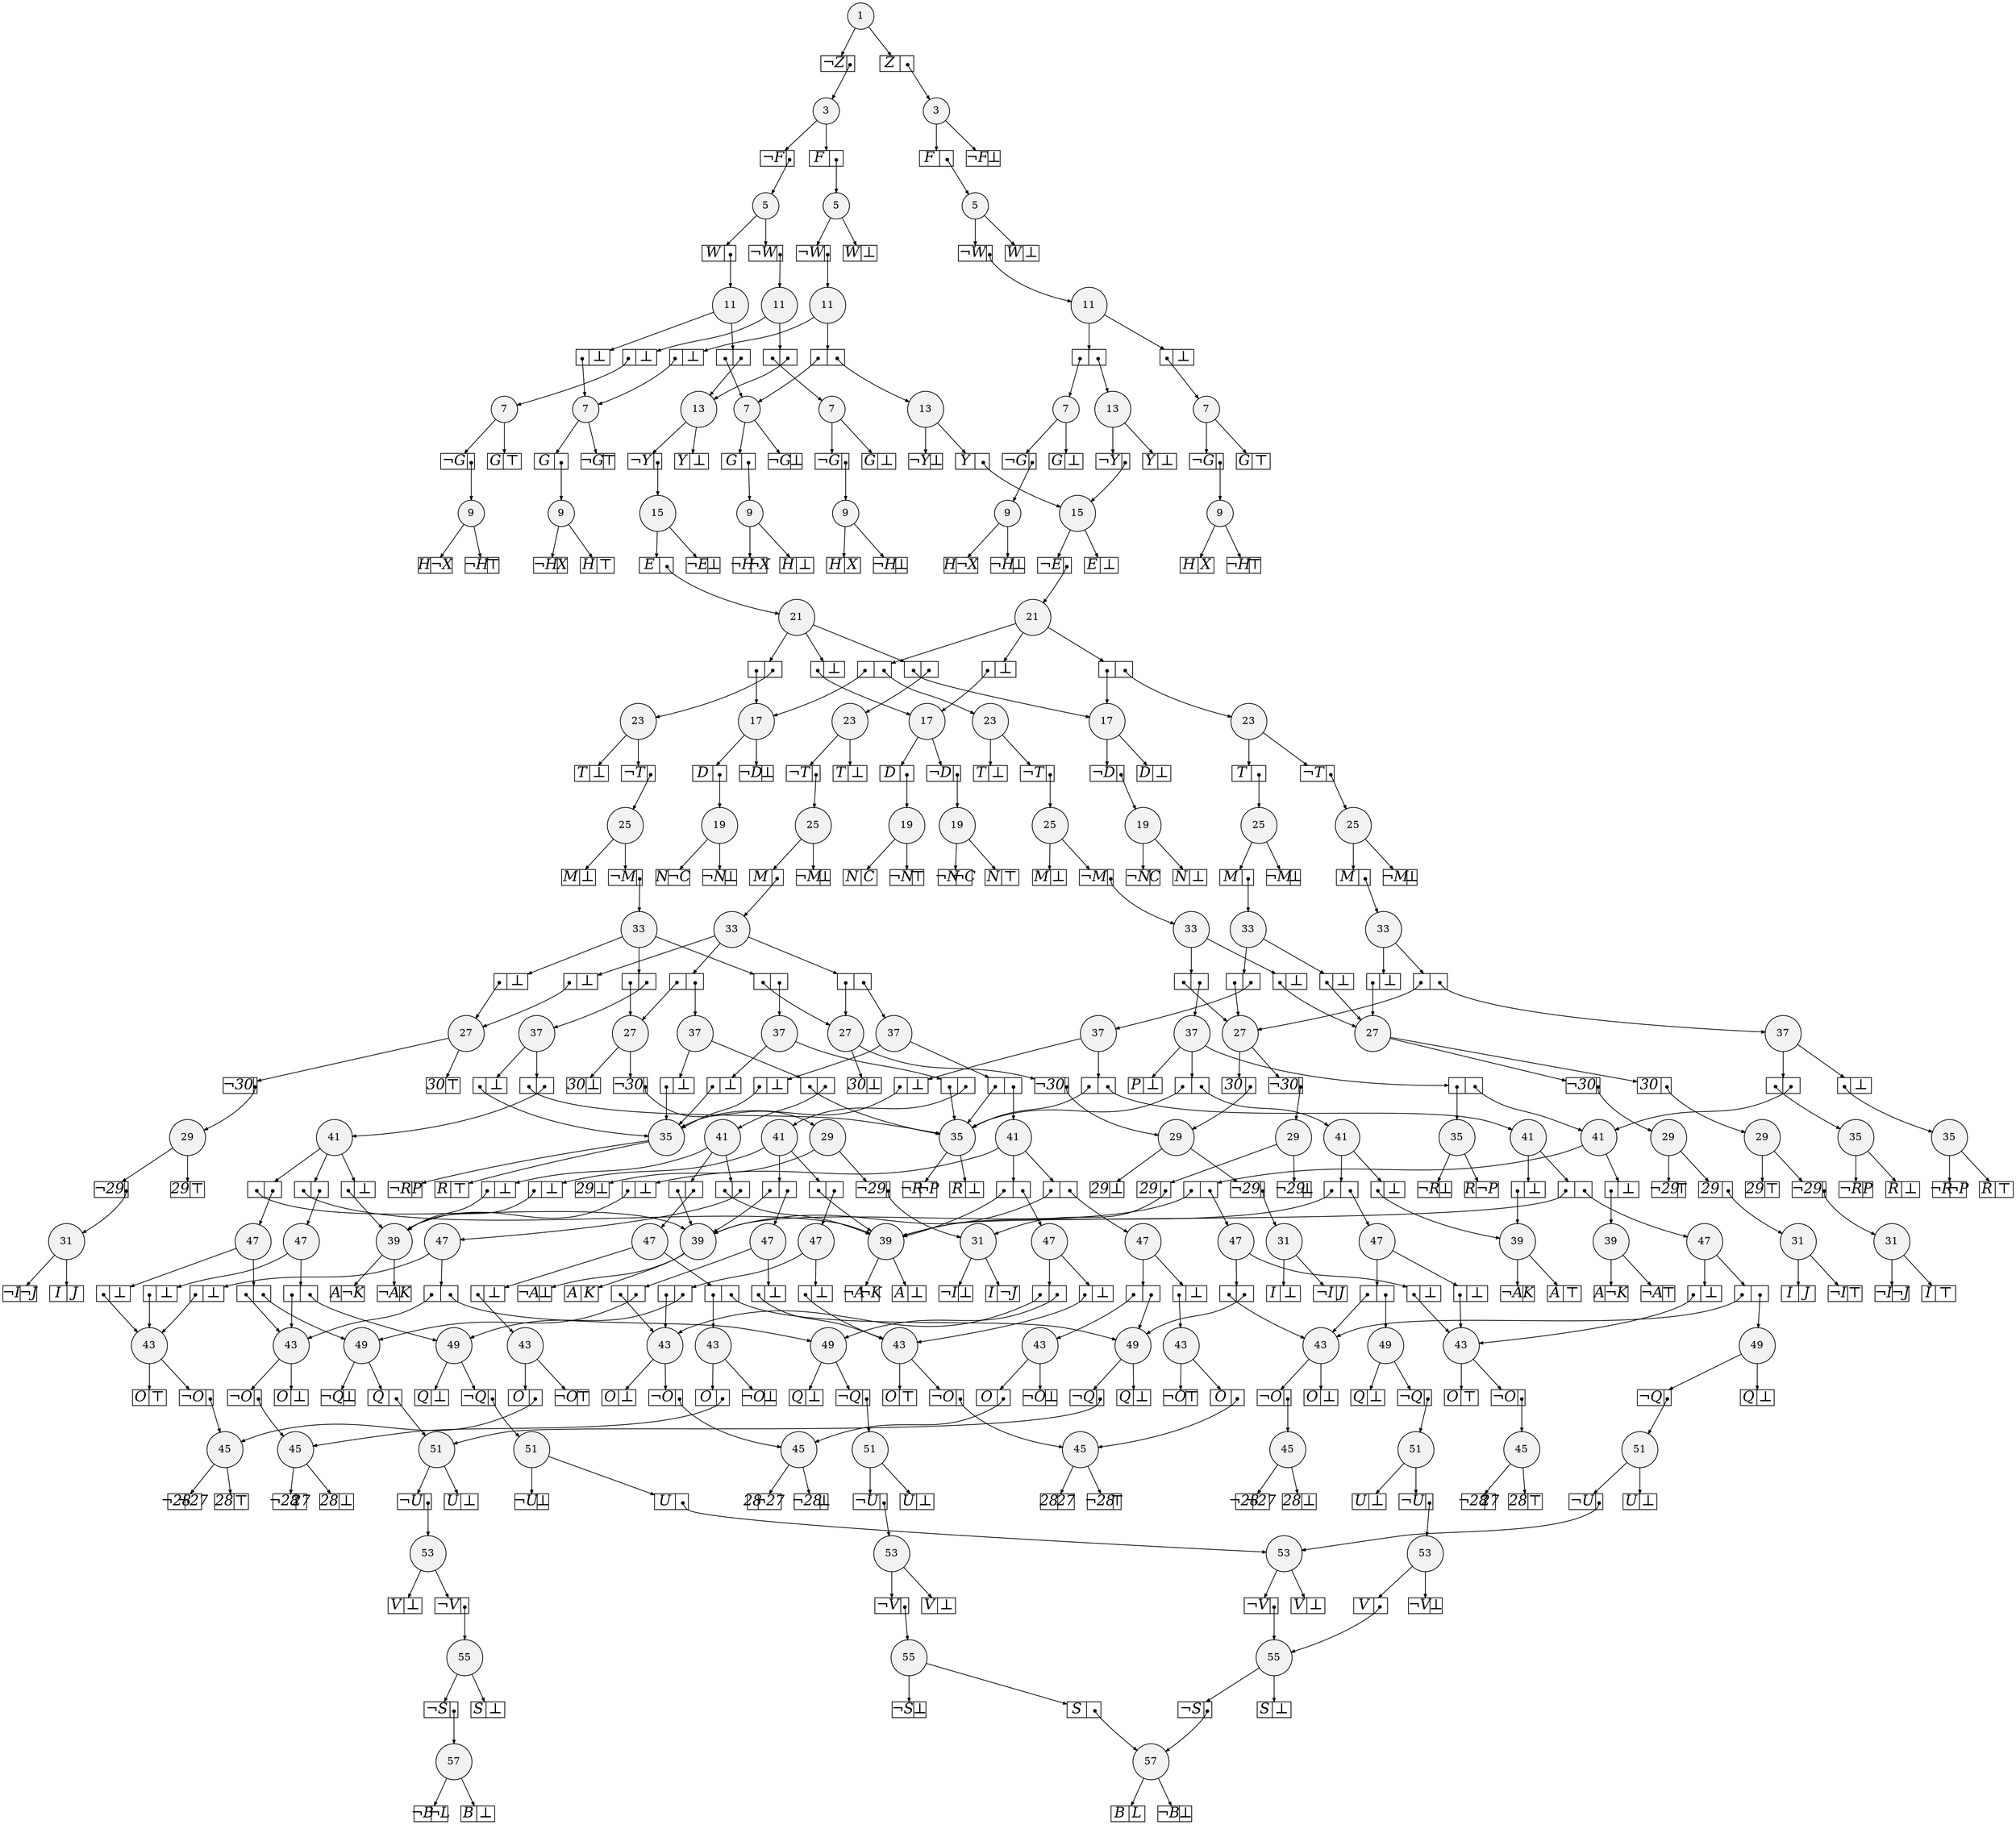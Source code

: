 
digraph sdd {

overlap=false

{rank=same; n15970 n15971 }
{rank=same; n5167 n15996 n15997 }
{rank=same; n31232 n16036 n16038 n16037 }
{rank=same; n31233 n17302 n17304 n24984 n17305 }
{rank=same; n31234 n18366 n19018 n24985 n19019 n19017 }
{rank=same; n31235 n20060 n20058 n24986 n20981 n24993 n20952 n20947 n20940 n20976 n20970 }
{rank=same; n22195 n22257 n22194 n22259 n22197 n22258 }
{rank=same; n22290 n22291 n22296 n22297 n22292 n22293 n22294 n22295 n22298 n22299 }
{rank=same; n31236 n28934 n28939 n28942 n28943 n28944 n28945 }
{rank=same; n27665 n27839 n27664 n27836 n27831 }
{rank=same; n31237 n31212 n29903 n29886 n29885 n29892 n29891 }
{rank=same; n29127 n29130 n29129 n31211 n29128 }
{rank=same; n31238 n31213 n30413 n30415 n30414 }
{rank=same; n26998 n26997 n29897 n29895 n29887 }
{rank=same; n27106 n27102 n29898 n29896 n27103 n29888 }
{rank=same; n28844 n29899 n28839 n28840 n29889 }
{rank=same; n31239 n31214 n30485 n30482 n30481 }
{rank=same; n31240 n31215 n30905 n30904 }
{rank=same; n31241 n31113 }
{rank=same; n20491 n20492 n28936 n28931 }
{rank=same; n30818 n30817 n30823 }
{rank=same; n31242 n31156 }
{rank=same; n31247 n31067 n31243 }
{rank=same; n31248 n30764 n30763 n31244 }
{rank=same; n20994 n25597 n23130 n28748 n23128 n25595 }
{rank=same; n30169 n30170 n30167 n30762 n30171 n30172 }
{rank=same; n31249 n29719 n31245 }
{rank=same; n31250 n31246 }
{rank=same; n31251 }

n15970 [label= "57",style=filled,fillcolor=gray95,shape=circle,height=.25,width=.25]; 
n15970e0
      [label= "<L>B|<R>L",
      shape=record,
      fontsize=20,
      fontname="Times-Italic",
      fillcolor=white,
      style=filled,
      fixedsize=true,
      height=.30, 
      width=.65];

n15970->n15970e0 [arrowsize=.50];
n15970e1
      [label= "<L>&not;B|<R>&#8869;",
      shape=record,
      fontsize=20,
      fontname="Times-Italic",
      fillcolor=white,
      style=filled,
      fixedsize=true,
      height=.30, 
      width=.65];

n15970->n15970e1 [arrowsize=.50];
n15971 [label= "57",style=filled,fillcolor=gray95,shape=circle,height=.25,width=.25]; 
n15971e0
      [label= "<L>&not;B|<R>&not;L",
      shape=record,
      fontsize=20,
      fontname="Times-Italic",
      fillcolor=white,
      style=filled,
      fixedsize=true,
      height=.30, 
      width=.65];

n15971->n15971e0 [arrowsize=.50];
n15971e1
      [label= "<L>B|<R>&#8869;",
      shape=record,
      fontsize=20,
      fontname="Times-Italic",
      fillcolor=white,
      style=filled,
      fixedsize=true,
      height=.30, 
      width=.65];

n15971->n15971e1 [arrowsize=.50];
n5167 [label= "55",style=filled,fillcolor=gray95,shape=circle,height=.25,width=.25]; 
n5167e0
      [label= "<L>&not;S|<R>",
      shape=record,
      fontsize=20,
      fontname="Times-Italic",
      fillcolor=white,
      style=filled,
      fixedsize=true,
      height=.30, 
      width=.65];

n5167->n5167e0 [arrowsize=.50];
n5167e0:R:c->n15970 [arrowsize=.50,tailclip=false,arrowtail=dot,dir=both];
n5167e1
      [label= "<L>S|<R>&#8869;",
      shape=record,
      fontsize=20,
      fontname="Times-Italic",
      fillcolor=white,
      style=filled,
      fixedsize=true,
      height=.30, 
      width=.65];

n5167->n5167e1 [arrowsize=.50];
n15996 [label= "55",style=filled,fillcolor=gray95,shape=circle,height=.25,width=.25]; 
n15996e0
      [label= "<L>&not;S|<R>",
      shape=record,
      fontsize=20,
      fontname="Times-Italic",
      fillcolor=white,
      style=filled,
      fixedsize=true,
      height=.30, 
      width=.65];

n15996->n15996e0 [arrowsize=.50];
n15996e0:R:c->n15971 [arrowsize=.50,tailclip=false,arrowtail=dot,dir=both];
n15996e1
      [label= "<L>S|<R>&#8869;",
      shape=record,
      fontsize=20,
      fontname="Times-Italic",
      fillcolor=white,
      style=filled,
      fixedsize=true,
      height=.30, 
      width=.65];

n15996->n15996e1 [arrowsize=.50];
n15997 [label= "55",style=filled,fillcolor=gray95,shape=circle,height=.25,width=.25]; 
n15997e0
      [label= "<L>S|<R>",
      shape=record,
      fontsize=20,
      fontname="Times-Italic",
      fillcolor=white,
      style=filled,
      fixedsize=true,
      height=.30, 
      width=.65];

n15997->n15997e0 [arrowsize=.50];
n15997e0:R:c->n15970 [arrowsize=.50,tailclip=false,arrowtail=dot,dir=both];
n15997e1
      [label= "<L>&not;S|<R>&#8869;",
      shape=record,
      fontsize=20,
      fontname="Times-Italic",
      fillcolor=white,
      style=filled,
      fixedsize=true,
      height=.30, 
      width=.65];

n15997->n15997e1 [arrowsize=.50];
n31232 [label= "53",style=filled,fillcolor=gray95,shape=circle,height=.25,width=.25]; 
n31232e0
      [label= "<L>V|<R>",
      shape=record,
      fontsize=20,
      fontname="Times-Italic",
      fillcolor=white,
      style=filled,
      fixedsize=true,
      height=.30, 
      width=.65];

n31232->n31232e0 [arrowsize=.50];
n31232e0:R:c->n5167 [arrowsize=.50,tailclip=false,arrowtail=dot,dir=both];
n31232e1
      [label= "<L>&not;V|<R>&#8869;",
      shape=record,
      fontsize=20,
      fontname="Times-Italic",
      fillcolor=white,
      style=filled,
      fixedsize=true,
      height=.30, 
      width=.65];

n31232->n31232e1 [arrowsize=.50];
n16036 [label= "53",style=filled,fillcolor=gray95,shape=circle,height=.25,width=.25]; 
n16036e0
      [label= "<L>&not;V|<R>",
      shape=record,
      fontsize=20,
      fontname="Times-Italic",
      fillcolor=white,
      style=filled,
      fixedsize=true,
      height=.30, 
      width=.65];

n16036->n16036e0 [arrowsize=.50];
n16036e0:R:c->n15996 [arrowsize=.50,tailclip=false,arrowtail=dot,dir=both];
n16036e1
      [label= "<L>V|<R>&#8869;",
      shape=record,
      fontsize=20,
      fontname="Times-Italic",
      fillcolor=white,
      style=filled,
      fixedsize=true,
      height=.30, 
      width=.65];

n16036->n16036e1 [arrowsize=.50];
n16038 [label= "53",style=filled,fillcolor=gray95,shape=circle,height=.25,width=.25]; 
n16038e0
      [label= "<L>&not;V|<R>",
      shape=record,
      fontsize=20,
      fontname="Times-Italic",
      fillcolor=white,
      style=filled,
      fixedsize=true,
      height=.30, 
      width=.65];

n16038->n16038e0 [arrowsize=.50];
n16038e0:R:c->n5167 [arrowsize=.50,tailclip=false,arrowtail=dot,dir=both];
n16038e1
      [label= "<L>V|<R>&#8869;",
      shape=record,
      fontsize=20,
      fontname="Times-Italic",
      fillcolor=white,
      style=filled,
      fixedsize=true,
      height=.30, 
      width=.65];

n16038->n16038e1 [arrowsize=.50];
n16037 [label= "53",style=filled,fillcolor=gray95,shape=circle,height=.25,width=.25]; 
n16037e0
      [label= "<L>&not;V|<R>",
      shape=record,
      fontsize=20,
      fontname="Times-Italic",
      fillcolor=white,
      style=filled,
      fixedsize=true,
      height=.30, 
      width=.65];

n16037->n16037e0 [arrowsize=.50];
n16037e0:R:c->n15997 [arrowsize=.50,tailclip=false,arrowtail=dot,dir=both];
n16037e1
      [label= "<L>V|<R>&#8869;",
      shape=record,
      fontsize=20,
      fontname="Times-Italic",
      fillcolor=white,
      style=filled,
      fixedsize=true,
      height=.30, 
      width=.65];

n16037->n16037e1 [arrowsize=.50];
n31233 [label= "51",style=filled,fillcolor=gray95,shape=circle,height=.25,width=.25]; 
n31233e0
      [label= "<L>&not;U|<R>",
      shape=record,
      fontsize=20,
      fontname="Times-Italic",
      fillcolor=white,
      style=filled,
      fixedsize=true,
      height=.30, 
      width=.65];

n31233->n31233e0 [arrowsize=.50];
n31233e0:R:c->n31232 [arrowsize=.50,tailclip=false,arrowtail=dot,dir=both];
n31233e1
      [label= "<L>U|<R>&#8869;",
      shape=record,
      fontsize=20,
      fontname="Times-Italic",
      fillcolor=white,
      style=filled,
      fixedsize=true,
      height=.30, 
      width=.65];

n31233->n31233e1 [arrowsize=.50];
n17302 [label= "51",style=filled,fillcolor=gray95,shape=circle,height=.25,width=.25]; 
n17302e0
      [label= "<L>&not;U|<R>",
      shape=record,
      fontsize=20,
      fontname="Times-Italic",
      fillcolor=white,
      style=filled,
      fixedsize=true,
      height=.30, 
      width=.65];

n17302->n17302e0 [arrowsize=.50];
n17302e0:R:c->n16036 [arrowsize=.50,tailclip=false,arrowtail=dot,dir=both];
n17302e1
      [label= "<L>U|<R>&#8869;",
      shape=record,
      fontsize=20,
      fontname="Times-Italic",
      fillcolor=white,
      style=filled,
      fixedsize=true,
      height=.30, 
      width=.65];

n17302->n17302e1 [arrowsize=.50];
n17304 [label= "51",style=filled,fillcolor=gray95,shape=circle,height=.25,width=.25]; 
n17304e0
      [label= "<L>&not;U|<R>",
      shape=record,
      fontsize=20,
      fontname="Times-Italic",
      fillcolor=white,
      style=filled,
      fixedsize=true,
      height=.30, 
      width=.65];

n17304->n17304e0 [arrowsize=.50];
n17304e0:R:c->n16038 [arrowsize=.50,tailclip=false,arrowtail=dot,dir=both];
n17304e1
      [label= "<L>U|<R>&#8869;",
      shape=record,
      fontsize=20,
      fontname="Times-Italic",
      fillcolor=white,
      style=filled,
      fixedsize=true,
      height=.30, 
      width=.65];

n17304->n17304e1 [arrowsize=.50];
n24984 [label= "51",style=filled,fillcolor=gray95,shape=circle,height=.25,width=.25]; 
n24984e0
      [label= "<L>U|<R>",
      shape=record,
      fontsize=20,
      fontname="Times-Italic",
      fillcolor=white,
      style=filled,
      fixedsize=true,
      height=.30, 
      width=.65];

n24984->n24984e0 [arrowsize=.50];
n24984e0:R:c->n16038 [arrowsize=.50,tailclip=false,arrowtail=dot,dir=both];
n24984e1
      [label= "<L>&not;U|<R>&#8869;",
      shape=record,
      fontsize=20,
      fontname="Times-Italic",
      fillcolor=white,
      style=filled,
      fixedsize=true,
      height=.30, 
      width=.65];

n24984->n24984e1 [arrowsize=.50];
n17305 [label= "51",style=filled,fillcolor=gray95,shape=circle,height=.25,width=.25]; 
n17305e0
      [label= "<L>&not;U|<R>",
      shape=record,
      fontsize=20,
      fontname="Times-Italic",
      fillcolor=white,
      style=filled,
      fixedsize=true,
      height=.30, 
      width=.65];

n17305->n17305e0 [arrowsize=.50];
n17305e0:R:c->n16037 [arrowsize=.50,tailclip=false,arrowtail=dot,dir=both];
n17305e1
      [label= "<L>U|<R>&#8869;",
      shape=record,
      fontsize=20,
      fontname="Times-Italic",
      fillcolor=white,
      style=filled,
      fixedsize=true,
      height=.30, 
      width=.65];

n17305->n17305e1 [arrowsize=.50];
n31234 [label= "49",style=filled,fillcolor=gray95,shape=circle,height=.25,width=.25]; 
n31234e0
      [label= "<L>&not;Q|<R>",
      shape=record,
      fontsize=20,
      fontname="Times-Italic",
      fillcolor=white,
      style=filled,
      fixedsize=true,
      height=.30, 
      width=.65];

n31234->n31234e0 [arrowsize=.50];
n31234e0:R:c->n31233 [arrowsize=.50,tailclip=false,arrowtail=dot,dir=both];
n31234e1
      [label= "<L>Q|<R>&#8869;",
      shape=record,
      fontsize=20,
      fontname="Times-Italic",
      fillcolor=white,
      style=filled,
      fixedsize=true,
      height=.30, 
      width=.65];

n31234->n31234e1 [arrowsize=.50];
n18366 [label= "49",style=filled,fillcolor=gray95,shape=circle,height=.25,width=.25]; 
n18366e0
      [label= "<L>&not;Q|<R>",
      shape=record,
      fontsize=20,
      fontname="Times-Italic",
      fillcolor=white,
      style=filled,
      fixedsize=true,
      height=.30, 
      width=.65];

n18366->n18366e0 [arrowsize=.50];
n18366e0:R:c->n17302 [arrowsize=.50,tailclip=false,arrowtail=dot,dir=both];
n18366e1
      [label= "<L>Q|<R>&#8869;",
      shape=record,
      fontsize=20,
      fontname="Times-Italic",
      fillcolor=white,
      style=filled,
      fixedsize=true,
      height=.30, 
      width=.65];

n18366->n18366e1 [arrowsize=.50];
n19018 [label= "49",style=filled,fillcolor=gray95,shape=circle,height=.25,width=.25]; 
n19018e0
      [label= "<L>&not;Q|<R>",
      shape=record,
      fontsize=20,
      fontname="Times-Italic",
      fillcolor=white,
      style=filled,
      fixedsize=true,
      height=.30, 
      width=.65];

n19018->n19018e0 [arrowsize=.50];
n19018e0:R:c->n17304 [arrowsize=.50,tailclip=false,arrowtail=dot,dir=both];
n19018e1
      [label= "<L>Q|<R>&#8869;",
      shape=record,
      fontsize=20,
      fontname="Times-Italic",
      fillcolor=white,
      style=filled,
      fixedsize=true,
      height=.30, 
      width=.65];

n19018->n19018e1 [arrowsize=.50];
n24985 [label= "49",style=filled,fillcolor=gray95,shape=circle,height=.25,width=.25]; 
n24985e0
      [label= "<L>&not;Q|<R>",
      shape=record,
      fontsize=20,
      fontname="Times-Italic",
      fillcolor=white,
      style=filled,
      fixedsize=true,
      height=.30, 
      width=.65];

n24985->n24985e0 [arrowsize=.50];
n24985e0:R:c->n24984 [arrowsize=.50,tailclip=false,arrowtail=dot,dir=both];
n24985e1
      [label= "<L>Q|<R>&#8869;",
      shape=record,
      fontsize=20,
      fontname="Times-Italic",
      fillcolor=white,
      style=filled,
      fixedsize=true,
      height=.30, 
      width=.65];

n24985->n24985e1 [arrowsize=.50];
n19019 [label= "49",style=filled,fillcolor=gray95,shape=circle,height=.25,width=.25]; 
n19019e0
      [label= "<L>Q|<R>",
      shape=record,
      fontsize=20,
      fontname="Times-Italic",
      fillcolor=white,
      style=filled,
      fixedsize=true,
      height=.30, 
      width=.65];

n19019->n19019e0 [arrowsize=.50];
n19019e0:R:c->n17302 [arrowsize=.50,tailclip=false,arrowtail=dot,dir=both];
n19019e1
      [label= "<L>&not;Q|<R>&#8869;",
      shape=record,
      fontsize=20,
      fontname="Times-Italic",
      fillcolor=white,
      style=filled,
      fixedsize=true,
      height=.30, 
      width=.65];

n19019->n19019e1 [arrowsize=.50];
n19017 [label= "49",style=filled,fillcolor=gray95,shape=circle,height=.25,width=.25]; 
n19017e0
      [label= "<L>&not;Q|<R>",
      shape=record,
      fontsize=20,
      fontname="Times-Italic",
      fillcolor=white,
      style=filled,
      fixedsize=true,
      height=.30, 
      width=.65];

n19017->n19017e0 [arrowsize=.50];
n19017e0:R:c->n17305 [arrowsize=.50,tailclip=false,arrowtail=dot,dir=both];
n19017e1
      [label= "<L>Q|<R>&#8869;",
      shape=record,
      fontsize=20,
      fontname="Times-Italic",
      fillcolor=white,
      style=filled,
      fixedsize=true,
      height=.30, 
      width=.65];

n19017->n19017e1 [arrowsize=.50];
n31235 [label= "47",style=filled,fillcolor=gray95,shape=circle,height=.25,width=.25]; 
n31235e0
      [label= "<L>|<R>",
      shape=record,
      fontsize=20,
      fontname="Times-Italic",
      fillcolor=white,
      style=filled,
      fixedsize=true,
      height=.30, 
      width=.65];

n31235->n31235e0 [arrowsize=.50];
n31235e0:L:c->n22290 [arrowsize=.50,tailclip=false,arrowtail=dot,dir=both];
n31235e0:R:c->n31234 [arrowsize=.50,tailclip=false,arrowtail=dot,dir=both];
n31235e1
      [label= "<L>|<R>&#8869;",
      shape=record,
      fontsize=20,
      fontname="Times-Italic",
      fillcolor=white,
      style=filled,
      fixedsize=true,
      height=.30, 
      width=.65];

n31235->n31235e1 [arrowsize=.50];
n31235e1:L:c->n22291 [arrowsize=.50,tailclip=false,arrowtail=dot,dir=both];
n20060 [label= "47",style=filled,fillcolor=gray95,shape=circle,height=.25,width=.25]; 
n20060e0
      [label= "<L>|<R>",
      shape=record,
      fontsize=20,
      fontname="Times-Italic",
      fillcolor=white,
      style=filled,
      fixedsize=true,
      height=.30, 
      width=.65];

n20060->n20060e0 [arrowsize=.50];
n20060e0:L:c->n22290 [arrowsize=.50,tailclip=false,arrowtail=dot,dir=both];
n20060e0:R:c->n18366 [arrowsize=.50,tailclip=false,arrowtail=dot,dir=both];
n20060e1
      [label= "<L>|<R>&#8869;",
      shape=record,
      fontsize=20,
      fontname="Times-Italic",
      fillcolor=white,
      style=filled,
      fixedsize=true,
      height=.30, 
      width=.65];

n20060->n20060e1 [arrowsize=.50];
n20060e1:L:c->n22291 [arrowsize=.50,tailclip=false,arrowtail=dot,dir=both];
n20058 [label= "47",style=filled,fillcolor=gray95,shape=circle,height=.25,width=.25]; 
n20058e0
      [label= "<L>|<R>",
      shape=record,
      fontsize=20,
      fontname="Times-Italic",
      fillcolor=white,
      style=filled,
      fixedsize=true,
      height=.30, 
      width=.65];

n20058->n20058e0 [arrowsize=.50];
n20058e0:L:c->n22290 [arrowsize=.50,tailclip=false,arrowtail=dot,dir=both];
n20058e0:R:c->n19018 [arrowsize=.50,tailclip=false,arrowtail=dot,dir=both];
n20058e1
      [label= "<L>|<R>&#8869;",
      shape=record,
      fontsize=20,
      fontname="Times-Italic",
      fillcolor=white,
      style=filled,
      fixedsize=true,
      height=.30, 
      width=.65];

n20058->n20058e1 [arrowsize=.50];
n20058e1:L:c->n22291 [arrowsize=.50,tailclip=false,arrowtail=dot,dir=both];
n24986 [label= "47",style=filled,fillcolor=gray95,shape=circle,height=.25,width=.25]; 
n24986e0
      [label= "<L>|<R>",
      shape=record,
      fontsize=20,
      fontname="Times-Italic",
      fillcolor=white,
      style=filled,
      fixedsize=true,
      height=.30, 
      width=.65];

n24986->n24986e0 [arrowsize=.50];
n24986e0:L:c->n22296 [arrowsize=.50,tailclip=false,arrowtail=dot,dir=both];
n24986e0:R:c->n24985 [arrowsize=.50,tailclip=false,arrowtail=dot,dir=both];
n24986e1
      [label= "<L>|<R>&#8869;",
      shape=record,
      fontsize=20,
      fontname="Times-Italic",
      fillcolor=white,
      style=filled,
      fixedsize=true,
      height=.30, 
      width=.65];

n24986->n24986e1 [arrowsize=.50];
n24986e1:L:c->n22297 [arrowsize=.50,tailclip=false,arrowtail=dot,dir=both];
n20981 [label= "47",style=filled,fillcolor=gray95,shape=circle,height=.25,width=.25]; 
n20981e0
      [label= "<L>|<R>",
      shape=record,
      fontsize=20,
      fontname="Times-Italic",
      fillcolor=white,
      style=filled,
      fixedsize=true,
      height=.30, 
      width=.65];

n20981->n20981e0 [arrowsize=.50];
n20981e0:L:c->n22296 [arrowsize=.50,tailclip=false,arrowtail=dot,dir=both];
n20981e0:R:c->n19019 [arrowsize=.50,tailclip=false,arrowtail=dot,dir=both];
n20981e1
      [label= "<L>|<R>&#8869;",
      shape=record,
      fontsize=20,
      fontname="Times-Italic",
      fillcolor=white,
      style=filled,
      fixedsize=true,
      height=.30, 
      width=.65];

n20981->n20981e1 [arrowsize=.50];
n20981e1:L:c->n22297 [arrowsize=.50,tailclip=false,arrowtail=dot,dir=both];
n24993 [label= "47",style=filled,fillcolor=gray95,shape=circle,height=.25,width=.25]; 
n24993e0
      [label= "<L>|<R>",
      shape=record,
      fontsize=20,
      fontname="Times-Italic",
      fillcolor=white,
      style=filled,
      fixedsize=true,
      height=.30, 
      width=.65];

n24993->n24993e0 [arrowsize=.50];
n24993e0:L:c->n22292 [arrowsize=.50,tailclip=false,arrowtail=dot,dir=both];
n24993e0:R:c->n24985 [arrowsize=.50,tailclip=false,arrowtail=dot,dir=both];
n24993e1
      [label= "<L>|<R>&#8869;",
      shape=record,
      fontsize=20,
      fontname="Times-Italic",
      fillcolor=white,
      style=filled,
      fixedsize=true,
      height=.30, 
      width=.65];

n24993->n24993e1 [arrowsize=.50];
n24993e1:L:c->n22293 [arrowsize=.50,tailclip=false,arrowtail=dot,dir=both];
n20952 [label= "47",style=filled,fillcolor=gray95,shape=circle,height=.25,width=.25]; 
n20952e0
      [label= "<L>|<R>",
      shape=record,
      fontsize=20,
      fontname="Times-Italic",
      fillcolor=white,
      style=filled,
      fixedsize=true,
      height=.30, 
      width=.65];

n20952->n20952e0 [arrowsize=.50];
n20952e0:L:c->n22292 [arrowsize=.50,tailclip=false,arrowtail=dot,dir=both];
n20952e0:R:c->n19019 [arrowsize=.50,tailclip=false,arrowtail=dot,dir=both];
n20952e1
      [label= "<L>|<R>&#8869;",
      shape=record,
      fontsize=20,
      fontname="Times-Italic",
      fillcolor=white,
      style=filled,
      fixedsize=true,
      height=.30, 
      width=.65];

n20952->n20952e1 [arrowsize=.50];
n20952e1:L:c->n22293 [arrowsize=.50,tailclip=false,arrowtail=dot,dir=both];
n20947 [label= "47",style=filled,fillcolor=gray95,shape=circle,height=.25,width=.25]; 
n20947e0
      [label= "<L>|<R>",
      shape=record,
      fontsize=20,
      fontname="Times-Italic",
      fillcolor=white,
      style=filled,
      fixedsize=true,
      height=.30, 
      width=.65];

n20947->n20947e0 [arrowsize=.50];
n20947e0:L:c->n22294 [arrowsize=.50,tailclip=false,arrowtail=dot,dir=both];
n20947e0:R:c->n18366 [arrowsize=.50,tailclip=false,arrowtail=dot,dir=both];
n20947e1
      [label= "<L>|<R>&#8869;",
      shape=record,
      fontsize=20,
      fontname="Times-Italic",
      fillcolor=white,
      style=filled,
      fixedsize=true,
      height=.30, 
      width=.65];

n20947->n20947e1 [arrowsize=.50];
n20947e1:L:c->n22295 [arrowsize=.50,tailclip=false,arrowtail=dot,dir=both];
n20940 [label= "47",style=filled,fillcolor=gray95,shape=circle,height=.25,width=.25]; 
n20940e0
      [label= "<L>|<R>",
      shape=record,
      fontsize=20,
      fontname="Times-Italic",
      fillcolor=white,
      style=filled,
      fixedsize=true,
      height=.30, 
      width=.65];

n20940->n20940e0 [arrowsize=.50];
n20940e0:L:c->n22292 [arrowsize=.50,tailclip=false,arrowtail=dot,dir=both];
n20940e0:R:c->n19017 [arrowsize=.50,tailclip=false,arrowtail=dot,dir=both];
n20940e1
      [label= "<L>|<R>&#8869;",
      shape=record,
      fontsize=20,
      fontname="Times-Italic",
      fillcolor=white,
      style=filled,
      fixedsize=true,
      height=.30, 
      width=.65];

n20940->n20940e1 [arrowsize=.50];
n20940e1:L:c->n22293 [arrowsize=.50,tailclip=false,arrowtail=dot,dir=both];
n20976 [label= "47",style=filled,fillcolor=gray95,shape=circle,height=.25,width=.25]; 
n20976e0
      [label= "<L>|<R>",
      shape=record,
      fontsize=20,
      fontname="Times-Italic",
      fillcolor=white,
      style=filled,
      fixedsize=true,
      height=.30, 
      width=.65];

n20976->n20976e0 [arrowsize=.50];
n20976e0:L:c->n22298 [arrowsize=.50,tailclip=false,arrowtail=dot,dir=both];
n20976e0:R:c->n18366 [arrowsize=.50,tailclip=false,arrowtail=dot,dir=both];
n20976e1
      [label= "<L>|<R>&#8869;",
      shape=record,
      fontsize=20,
      fontname="Times-Italic",
      fillcolor=white,
      style=filled,
      fixedsize=true,
      height=.30, 
      width=.65];

n20976->n20976e1 [arrowsize=.50];
n20976e1:L:c->n22299 [arrowsize=.50,tailclip=false,arrowtail=dot,dir=both];
n20970 [label= "47",style=filled,fillcolor=gray95,shape=circle,height=.25,width=.25]; 
n20970e0
      [label= "<L>|<R>",
      shape=record,
      fontsize=20,
      fontname="Times-Italic",
      fillcolor=white,
      style=filled,
      fixedsize=true,
      height=.30, 
      width=.65];

n20970->n20970e0 [arrowsize=.50];
n20970e0:L:c->n22296 [arrowsize=.50,tailclip=false,arrowtail=dot,dir=both];
n20970e0:R:c->n19017 [arrowsize=.50,tailclip=false,arrowtail=dot,dir=both];
n20970e1
      [label= "<L>|<R>&#8869;",
      shape=record,
      fontsize=20,
      fontname="Times-Italic",
      fillcolor=white,
      style=filled,
      fixedsize=true,
      height=.30, 
      width=.65];

n20970->n20970e1 [arrowsize=.50];
n20970e1:L:c->n22297 [arrowsize=.50,tailclip=false,arrowtail=dot,dir=both];
n22195 [label= "45",style=filled,fillcolor=gray95,shape=circle,height=.25,width=.25]; 
n22195e0
      [label= "<L>&not;28|<R>&not;27",
      shape=record,
      fontsize=20,
      fontname="Times-Italic",
      fillcolor=white,
      style=filled,
      fixedsize=true,
      height=.30, 
      width=.65];

n22195->n22195e0 [arrowsize=.50];
n22195e1
      [label= "<L>28|<R>&#8869;",
      shape=record,
      fontsize=20,
      fontname="Times-Italic",
      fillcolor=white,
      style=filled,
      fixedsize=true,
      height=.30, 
      width=.65];

n22195->n22195e1 [arrowsize=.50];
n22257 [label= "45",style=filled,fillcolor=gray95,shape=circle,height=.25,width=.25]; 
n22257e0
      [label= "<L>&not;28|<R>27",
      shape=record,
      fontsize=20,
      fontname="Times-Italic",
      fillcolor=white,
      style=filled,
      fixedsize=true,
      height=.30, 
      width=.65];

n22257->n22257e0 [arrowsize=.50];
n22257e1
      [label= "<L>28|<R>&#8868;",
      shape=record,
      fontsize=20,
      fontname="Times-Italic",
      fillcolor=white,
      style=filled,
      fixedsize=true,
      height=.30, 
      width=.65];

n22257->n22257e1 [arrowsize=.50];
n22194 [label= "45",style=filled,fillcolor=gray95,shape=circle,height=.25,width=.25]; 
n22194e0
      [label= "<L>28|<R>&not;27",
      shape=record,
      fontsize=20,
      fontname="Times-Italic",
      fillcolor=white,
      style=filled,
      fixedsize=true,
      height=.30, 
      width=.65];

n22194->n22194e0 [arrowsize=.50];
n22194e1
      [label= "<L>&not;28|<R>&#8869;",
      shape=record,
      fontsize=20,
      fontname="Times-Italic",
      fillcolor=white,
      style=filled,
      fixedsize=true,
      height=.30, 
      width=.65];

n22194->n22194e1 [arrowsize=.50];
n22259 [label= "45",style=filled,fillcolor=gray95,shape=circle,height=.25,width=.25]; 
n22259e0
      [label= "<L>28|<R>27",
      shape=record,
      fontsize=20,
      fontname="Times-Italic",
      fillcolor=white,
      style=filled,
      fixedsize=true,
      height=.30, 
      width=.65];

n22259->n22259e0 [arrowsize=.50];
n22259e1
      [label= "<L>&not;28|<R>&#8868;",
      shape=record,
      fontsize=20,
      fontname="Times-Italic",
      fillcolor=white,
      style=filled,
      fixedsize=true,
      height=.30, 
      width=.65];

n22259->n22259e1 [arrowsize=.50];
n22197 [label= "45",style=filled,fillcolor=gray95,shape=circle,height=.25,width=.25]; 
n22197e0
      [label= "<L>&not;28|<R>27",
      shape=record,
      fontsize=20,
      fontname="Times-Italic",
      fillcolor=white,
      style=filled,
      fixedsize=true,
      height=.30, 
      width=.65];

n22197->n22197e0 [arrowsize=.50];
n22197e1
      [label= "<L>28|<R>&#8869;",
      shape=record,
      fontsize=20,
      fontname="Times-Italic",
      fillcolor=white,
      style=filled,
      fixedsize=true,
      height=.30, 
      width=.65];

n22197->n22197e1 [arrowsize=.50];
n22258 [label= "45",style=filled,fillcolor=gray95,shape=circle,height=.25,width=.25]; 
n22258e0
      [label= "<L>&not;28|<R>&not;27",
      shape=record,
      fontsize=20,
      fontname="Times-Italic",
      fillcolor=white,
      style=filled,
      fixedsize=true,
      height=.30, 
      width=.65];

n22258->n22258e0 [arrowsize=.50];
n22258e1
      [label= "<L>28|<R>&#8868;",
      shape=record,
      fontsize=20,
      fontname="Times-Italic",
      fillcolor=white,
      style=filled,
      fixedsize=true,
      height=.30, 
      width=.65];

n22258->n22258e1 [arrowsize=.50];
n22290 [label= "43",style=filled,fillcolor=gray95,shape=circle,height=.25,width=.25]; 
n22290e0
      [label= "<L>&not;O|<R>",
      shape=record,
      fontsize=20,
      fontname="Times-Italic",
      fillcolor=white,
      style=filled,
      fixedsize=true,
      height=.30, 
      width=.65];

n22290->n22290e0 [arrowsize=.50];
n22290e0:R:c->n22195 [arrowsize=.50,tailclip=false,arrowtail=dot,dir=both];
n22290e1
      [label= "<L>O|<R>&#8869;",
      shape=record,
      fontsize=20,
      fontname="Times-Italic",
      fillcolor=white,
      style=filled,
      fixedsize=true,
      height=.30, 
      width=.65];

n22290->n22290e1 [arrowsize=.50];
n22291 [label= "43",style=filled,fillcolor=gray95,shape=circle,height=.25,width=.25]; 
n22291e0
      [label= "<L>&not;O|<R>",
      shape=record,
      fontsize=20,
      fontname="Times-Italic",
      fillcolor=white,
      style=filled,
      fixedsize=true,
      height=.30, 
      width=.65];

n22291->n22291e0 [arrowsize=.50];
n22291e0:R:c->n22257 [arrowsize=.50,tailclip=false,arrowtail=dot,dir=both];
n22291e1
      [label= "<L>O|<R>&#8868;",
      shape=record,
      fontsize=20,
      fontname="Times-Italic",
      fillcolor=white,
      style=filled,
      fixedsize=true,
      height=.30, 
      width=.65];

n22291->n22291e1 [arrowsize=.50];
n22296 [label= "43",style=filled,fillcolor=gray95,shape=circle,height=.25,width=.25]; 
n22296e0
      [label= "<L>&not;O|<R>",
      shape=record,
      fontsize=20,
      fontname="Times-Italic",
      fillcolor=white,
      style=filled,
      fixedsize=true,
      height=.30, 
      width=.65];

n22296->n22296e0 [arrowsize=.50];
n22296e0:R:c->n22194 [arrowsize=.50,tailclip=false,arrowtail=dot,dir=both];
n22296e1
      [label= "<L>O|<R>&#8869;",
      shape=record,
      fontsize=20,
      fontname="Times-Italic",
      fillcolor=white,
      style=filled,
      fixedsize=true,
      height=.30, 
      width=.65];

n22296->n22296e1 [arrowsize=.50];
n22297 [label= "43",style=filled,fillcolor=gray95,shape=circle,height=.25,width=.25]; 
n22297e0
      [label= "<L>&not;O|<R>",
      shape=record,
      fontsize=20,
      fontname="Times-Italic",
      fillcolor=white,
      style=filled,
      fixedsize=true,
      height=.30, 
      width=.65];

n22297->n22297e0 [arrowsize=.50];
n22297e0:R:c->n22259 [arrowsize=.50,tailclip=false,arrowtail=dot,dir=both];
n22297e1
      [label= "<L>O|<R>&#8868;",
      shape=record,
      fontsize=20,
      fontname="Times-Italic",
      fillcolor=white,
      style=filled,
      fixedsize=true,
      height=.30, 
      width=.65];

n22297->n22297e1 [arrowsize=.50];
n22292 [label= "43",style=filled,fillcolor=gray95,shape=circle,height=.25,width=.25]; 
n22292e0
      [label= "<L>&not;O|<R>",
      shape=record,
      fontsize=20,
      fontname="Times-Italic",
      fillcolor=white,
      style=filled,
      fixedsize=true,
      height=.30, 
      width=.65];

n22292->n22292e0 [arrowsize=.50];
n22292e0:R:c->n22197 [arrowsize=.50,tailclip=false,arrowtail=dot,dir=both];
n22292e1
      [label= "<L>O|<R>&#8869;",
      shape=record,
      fontsize=20,
      fontname="Times-Italic",
      fillcolor=white,
      style=filled,
      fixedsize=true,
      height=.30, 
      width=.65];

n22292->n22292e1 [arrowsize=.50];
n22293 [label= "43",style=filled,fillcolor=gray95,shape=circle,height=.25,width=.25]; 
n22293e0
      [label= "<L>&not;O|<R>",
      shape=record,
      fontsize=20,
      fontname="Times-Italic",
      fillcolor=white,
      style=filled,
      fixedsize=true,
      height=.30, 
      width=.65];

n22293->n22293e0 [arrowsize=.50];
n22293e0:R:c->n22258 [arrowsize=.50,tailclip=false,arrowtail=dot,dir=both];
n22293e1
      [label= "<L>O|<R>&#8868;",
      shape=record,
      fontsize=20,
      fontname="Times-Italic",
      fillcolor=white,
      style=filled,
      fixedsize=true,
      height=.30, 
      width=.65];

n22293->n22293e1 [arrowsize=.50];
n22294 [label= "43",style=filled,fillcolor=gray95,shape=circle,height=.25,width=.25]; 
n22294e0
      [label= "<L>O|<R>",
      shape=record,
      fontsize=20,
      fontname="Times-Italic",
      fillcolor=white,
      style=filled,
      fixedsize=true,
      height=.30, 
      width=.65];

n22294->n22294e0 [arrowsize=.50];
n22294e0:R:c->n22197 [arrowsize=.50,tailclip=false,arrowtail=dot,dir=both];
n22294e1
      [label= "<L>&not;O|<R>&#8869;",
      shape=record,
      fontsize=20,
      fontname="Times-Italic",
      fillcolor=white,
      style=filled,
      fixedsize=true,
      height=.30, 
      width=.65];

n22294->n22294e1 [arrowsize=.50];
n22295 [label= "43",style=filled,fillcolor=gray95,shape=circle,height=.25,width=.25]; 
n22295e0
      [label= "<L>O|<R>",
      shape=record,
      fontsize=20,
      fontname="Times-Italic",
      fillcolor=white,
      style=filled,
      fixedsize=true,
      height=.30, 
      width=.65];

n22295->n22295e0 [arrowsize=.50];
n22295e0:R:c->n22258 [arrowsize=.50,tailclip=false,arrowtail=dot,dir=both];
n22295e1
      [label= "<L>&not;O|<R>&#8868;",
      shape=record,
      fontsize=20,
      fontname="Times-Italic",
      fillcolor=white,
      style=filled,
      fixedsize=true,
      height=.30, 
      width=.65];

n22295->n22295e1 [arrowsize=.50];
n22298 [label= "43",style=filled,fillcolor=gray95,shape=circle,height=.25,width=.25]; 
n22298e0
      [label= "<L>O|<R>",
      shape=record,
      fontsize=20,
      fontname="Times-Italic",
      fillcolor=white,
      style=filled,
      fixedsize=true,
      height=.30, 
      width=.65];

n22298->n22298e0 [arrowsize=.50];
n22298e0:R:c->n22194 [arrowsize=.50,tailclip=false,arrowtail=dot,dir=both];
n22298e1
      [label= "<L>&not;O|<R>&#8869;",
      shape=record,
      fontsize=20,
      fontname="Times-Italic",
      fillcolor=white,
      style=filled,
      fixedsize=true,
      height=.30, 
      width=.65];

n22298->n22298e1 [arrowsize=.50];
n22299 [label= "43",style=filled,fillcolor=gray95,shape=circle,height=.25,width=.25]; 
n22299e0
      [label= "<L>O|<R>",
      shape=record,
      fontsize=20,
      fontname="Times-Italic",
      fillcolor=white,
      style=filled,
      fixedsize=true,
      height=.30, 
      width=.65];

n22299->n22299e0 [arrowsize=.50];
n22299e0:R:c->n22259 [arrowsize=.50,tailclip=false,arrowtail=dot,dir=both];
n22299e1
      [label= "<L>&not;O|<R>&#8868;",
      shape=record,
      fontsize=20,
      fontname="Times-Italic",
      fillcolor=white,
      style=filled,
      fixedsize=true,
      height=.30, 
      width=.65];

n22299->n22299e1 [arrowsize=.50];
n31236 [label= "41",style=filled,fillcolor=gray95,shape=circle,height=.25,width=.25]; 
n31236e0
      [label= "<L>|<R>",
      shape=record,
      fontsize=20,
      fontname="Times-Italic",
      fillcolor=white,
      style=filled,
      fixedsize=true,
      height=.30, 
      width=.65];

n31236->n31236e0 [arrowsize=.50];
n31236e0:L:c->n27665 [arrowsize=.50,tailclip=false,arrowtail=dot,dir=both];
n31236e0:R:c->n31235 [arrowsize=.50,tailclip=false,arrowtail=dot,dir=both];
n31236e1
      [label= "<L>|<R>&#8869;",
      shape=record,
      fontsize=20,
      fontname="Times-Italic",
      fillcolor=white,
      style=filled,
      fixedsize=true,
      height=.30, 
      width=.65];

n31236->n31236e1 [arrowsize=.50];
n31236e1:L:c->n27839 [arrowsize=.50,tailclip=false,arrowtail=dot,dir=both];
n28934 [label= "41",style=filled,fillcolor=gray95,shape=circle,height=.25,width=.25]; 
n28934e0
      [label= "<L>|<R>",
      shape=record,
      fontsize=20,
      fontname="Times-Italic",
      fillcolor=white,
      style=filled,
      fixedsize=true,
      height=.30, 
      width=.65];

n28934->n28934e0 [arrowsize=.50];
n28934e0:L:c->n27664 [arrowsize=.50,tailclip=false,arrowtail=dot,dir=both];
n28934e0:R:c->n20060 [arrowsize=.50,tailclip=false,arrowtail=dot,dir=both];
n28934e1
      [label= "<L>|<R>&#8869;",
      shape=record,
      fontsize=20,
      fontname="Times-Italic",
      fillcolor=white,
      style=filled,
      fixedsize=true,
      height=.30, 
      width=.65];

n28934->n28934e1 [arrowsize=.50];
n28934e1:L:c->n27836 [arrowsize=.50,tailclip=false,arrowtail=dot,dir=both];
n28939 [label= "41",style=filled,fillcolor=gray95,shape=circle,height=.25,width=.25]; 
n28939e0
      [label= "<L>|<R>",
      shape=record,
      fontsize=20,
      fontname="Times-Italic",
      fillcolor=white,
      style=filled,
      fixedsize=true,
      height=.30, 
      width=.65];

n28939->n28939e0 [arrowsize=.50];
n28939e0:L:c->n27665 [arrowsize=.50,tailclip=false,arrowtail=dot,dir=both];
n28939e0:R:c->n20058 [arrowsize=.50,tailclip=false,arrowtail=dot,dir=both];
n28939e1
      [label= "<L>|<R>&#8869;",
      shape=record,
      fontsize=20,
      fontname="Times-Italic",
      fillcolor=white,
      style=filled,
      fixedsize=true,
      height=.30, 
      width=.65];

n28939->n28939e1 [arrowsize=.50];
n28939e1:L:c->n27839 [arrowsize=.50,tailclip=false,arrowtail=dot,dir=both];
n28942 [label= "41",style=filled,fillcolor=gray95,shape=circle,height=.25,width=.25]; 
n28942e0
      [label= "<L>|<R>",
      shape=record,
      fontsize=20,
      fontname="Times-Italic",
      fillcolor=white,
      style=filled,
      fixedsize=true,
      height=.30, 
      width=.65];

n28942->n28942e0 [arrowsize=.50];
n28942e0:L:c->n27665 [arrowsize=.50,tailclip=false,arrowtail=dot,dir=both];
n28942e0:R:c->n24986 [arrowsize=.50,tailclip=false,arrowtail=dot,dir=both];
n28942e1
      [label= "<L>|<R>",
      shape=record,
      fontsize=20,
      fontname="Times-Italic",
      fillcolor=white,
      style=filled,
      fixedsize=true,
      height=.30, 
      width=.65];

n28942->n28942e1 [arrowsize=.50];
n28942e1:L:c->n27664 [arrowsize=.50,tailclip=false,arrowtail=dot,dir=both];
n28942e1:R:c->n20981 [arrowsize=.50,tailclip=false,arrowtail=dot,dir=both];
n28942e2
      [label= "<L>|<R>&#8869;",
      shape=record,
      fontsize=20,
      fontname="Times-Italic",
      fillcolor=white,
      style=filled,
      fixedsize=true,
      height=.30, 
      width=.65];

n28942->n28942e2 [arrowsize=.50];
n28942e2:L:c->n27831 [arrowsize=.50,tailclip=false,arrowtail=dot,dir=both];
n28943 [label= "41",style=filled,fillcolor=gray95,shape=circle,height=.25,width=.25]; 
n28943e0
      [label= "<L>|<R>",
      shape=record,
      fontsize=20,
      fontname="Times-Italic",
      fillcolor=white,
      style=filled,
      fixedsize=true,
      height=.30, 
      width=.65];

n28943->n28943e0 [arrowsize=.50];
n28943e0:L:c->n27665 [arrowsize=.50,tailclip=false,arrowtail=dot,dir=both];
n28943e0:R:c->n24993 [arrowsize=.50,tailclip=false,arrowtail=dot,dir=both];
n28943e1
      [label= "<L>|<R>",
      shape=record,
      fontsize=20,
      fontname="Times-Italic",
      fillcolor=white,
      style=filled,
      fixedsize=true,
      height=.30, 
      width=.65];

n28943->n28943e1 [arrowsize=.50];
n28943e1:L:c->n27664 [arrowsize=.50,tailclip=false,arrowtail=dot,dir=both];
n28943e1:R:c->n20952 [arrowsize=.50,tailclip=false,arrowtail=dot,dir=both];
n28943e2
      [label= "<L>|<R>&#8869;",
      shape=record,
      fontsize=20,
      fontname="Times-Italic",
      fillcolor=white,
      style=filled,
      fixedsize=true,
      height=.30, 
      width=.65];

n28943->n28943e2 [arrowsize=.50];
n28943e2:L:c->n27831 [arrowsize=.50,tailclip=false,arrowtail=dot,dir=both];
n28944 [label= "41",style=filled,fillcolor=gray95,shape=circle,height=.25,width=.25]; 
n28944e0
      [label= "<L>|<R>",
      shape=record,
      fontsize=20,
      fontname="Times-Italic",
      fillcolor=white,
      style=filled,
      fixedsize=true,
      height=.30, 
      width=.65];

n28944->n28944e0 [arrowsize=.50];
n28944e0:L:c->n27664 [arrowsize=.50,tailclip=false,arrowtail=dot,dir=both];
n28944e0:R:c->n20947 [arrowsize=.50,tailclip=false,arrowtail=dot,dir=both];
n28944e1
      [label= "<L>|<R>",
      shape=record,
      fontsize=20,
      fontname="Times-Italic",
      fillcolor=white,
      style=filled,
      fixedsize=true,
      height=.30, 
      width=.65];

n28944->n28944e1 [arrowsize=.50];
n28944e1:L:c->n27665 [arrowsize=.50,tailclip=false,arrowtail=dot,dir=both];
n28944e1:R:c->n20940 [arrowsize=.50,tailclip=false,arrowtail=dot,dir=both];
n28944e2
      [label= "<L>|<R>&#8869;",
      shape=record,
      fontsize=20,
      fontname="Times-Italic",
      fillcolor=white,
      style=filled,
      fixedsize=true,
      height=.30, 
      width=.65];

n28944->n28944e2 [arrowsize=.50];
n28944e2:L:c->n27831 [arrowsize=.50,tailclip=false,arrowtail=dot,dir=both];
n28945 [label= "41",style=filled,fillcolor=gray95,shape=circle,height=.25,width=.25]; 
n28945e0
      [label= "<L>|<R>",
      shape=record,
      fontsize=20,
      fontname="Times-Italic",
      fillcolor=white,
      style=filled,
      fixedsize=true,
      height=.30, 
      width=.65];

n28945->n28945e0 [arrowsize=.50];
n28945e0:L:c->n27664 [arrowsize=.50,tailclip=false,arrowtail=dot,dir=both];
n28945e0:R:c->n20976 [arrowsize=.50,tailclip=false,arrowtail=dot,dir=both];
n28945e1
      [label= "<L>|<R>",
      shape=record,
      fontsize=20,
      fontname="Times-Italic",
      fillcolor=white,
      style=filled,
      fixedsize=true,
      height=.30, 
      width=.65];

n28945->n28945e1 [arrowsize=.50];
n28945e1:L:c->n27665 [arrowsize=.50,tailclip=false,arrowtail=dot,dir=both];
n28945e1:R:c->n20970 [arrowsize=.50,tailclip=false,arrowtail=dot,dir=both];
n28945e2
      [label= "<L>|<R>&#8869;",
      shape=record,
      fontsize=20,
      fontname="Times-Italic",
      fillcolor=white,
      style=filled,
      fixedsize=true,
      height=.30, 
      width=.65];

n28945->n28945e2 [arrowsize=.50];
n28945e2:L:c->n27831 [arrowsize=.50,tailclip=false,arrowtail=dot,dir=both];
n27665 [label= "39",style=filled,fillcolor=gray95,shape=circle,height=.25,width=.25]; 
n27665e0
      [label= "<L>&not;A|<R>&not;K",
      shape=record,
      fontsize=20,
      fontname="Times-Italic",
      fillcolor=white,
      style=filled,
      fixedsize=true,
      height=.30, 
      width=.65];

n27665->n27665e0 [arrowsize=.50];
n27665e1
      [label= "<L>A|<R>&#8869;",
      shape=record,
      fontsize=20,
      fontname="Times-Italic",
      fillcolor=white,
      style=filled,
      fixedsize=true,
      height=.30, 
      width=.65];

n27665->n27665e1 [arrowsize=.50];
n27839 [label= "39",style=filled,fillcolor=gray95,shape=circle,height=.25,width=.25]; 
n27839e0
      [label= "<L>&not;A|<R>K",
      shape=record,
      fontsize=20,
      fontname="Times-Italic",
      fillcolor=white,
      style=filled,
      fixedsize=true,
      height=.30, 
      width=.65];

n27839->n27839e0 [arrowsize=.50];
n27839e1
      [label= "<L>A|<R>&#8868;",
      shape=record,
      fontsize=20,
      fontname="Times-Italic",
      fillcolor=white,
      style=filled,
      fixedsize=true,
      height=.30, 
      width=.65];

n27839->n27839e1 [arrowsize=.50];
n27664 [label= "39",style=filled,fillcolor=gray95,shape=circle,height=.25,width=.25]; 
n27664e0
      [label= "<L>A|<R>K",
      shape=record,
      fontsize=20,
      fontname="Times-Italic",
      fillcolor=white,
      style=filled,
      fixedsize=true,
      height=.30, 
      width=.65];

n27664->n27664e0 [arrowsize=.50];
n27664e1
      [label= "<L>&not;A|<R>&#8869;",
      shape=record,
      fontsize=20,
      fontname="Times-Italic",
      fillcolor=white,
      style=filled,
      fixedsize=true,
      height=.30, 
      width=.65];

n27664->n27664e1 [arrowsize=.50];
n27836 [label= "39",style=filled,fillcolor=gray95,shape=circle,height=.25,width=.25]; 
n27836e0
      [label= "<L>A|<R>&not;K",
      shape=record,
      fontsize=20,
      fontname="Times-Italic",
      fillcolor=white,
      style=filled,
      fixedsize=true,
      height=.30, 
      width=.65];

n27836->n27836e0 [arrowsize=.50];
n27836e1
      [label= "<L>&not;A|<R>&#8868;",
      shape=record,
      fontsize=20,
      fontname="Times-Italic",
      fillcolor=white,
      style=filled,
      fixedsize=true,
      height=.30, 
      width=.65];

n27836->n27836e1 [arrowsize=.50];
n27831 [label= "39",style=filled,fillcolor=gray95,shape=circle,height=.25,width=.25]; 
n27831e0
      [label= "<L>A|<R>&not;K",
      shape=record,
      fontsize=20,
      fontname="Times-Italic",
      fillcolor=white,
      style=filled,
      fixedsize=true,
      height=.30, 
      width=.65];

n27831->n27831e0 [arrowsize=.50];
n27831e1
      [label= "<L>&not;A|<R>K",
      shape=record,
      fontsize=20,
      fontname="Times-Italic",
      fillcolor=white,
      style=filled,
      fixedsize=true,
      height=.30, 
      width=.65];

n27831->n27831e1 [arrowsize=.50];
n31237 [label= "37",style=filled,fillcolor=gray95,shape=circle,height=.25,width=.25]; 
n31237e0
      [label= "<L>|<R>",
      shape=record,
      fontsize=20,
      fontname="Times-Italic",
      fillcolor=white,
      style=filled,
      fixedsize=true,
      height=.30, 
      width=.65];

n31237->n31237e0 [arrowsize=.50];
n31237e0:L:c->n29127 [arrowsize=.50,tailclip=false,arrowtail=dot,dir=both];
n31237e0:R:c->n31236 [arrowsize=.50,tailclip=false,arrowtail=dot,dir=both];
n31237e1
      [label= "<L>|<R>",
      shape=record,
      fontsize=20,
      fontname="Times-Italic",
      fillcolor=white,
      style=filled,
      fixedsize=true,
      height=.30, 
      width=.65];

n31237->n31237e1 [arrowsize=.50];
n31237e1:L:c->n29130 [arrowsize=.50,tailclip=false,arrowtail=dot,dir=both];
n31237e1:R:c->n28934 [arrowsize=.50,tailclip=false,arrowtail=dot,dir=both];
n31237e2
      [label= "<L>P|<R>&#8869;",
      shape=record,
      fontsize=20,
      fontname="Times-Italic",
      fillcolor=white,
      style=filled,
      fixedsize=true,
      height=.30, 
      width=.65];

n31237->n31237e2 [arrowsize=.50];
n31212 [label= "37",style=filled,fillcolor=gray95,shape=circle,height=.25,width=.25]; 
n31212e0
      [label= "<L>|<R>",
      shape=record,
      fontsize=20,
      fontname="Times-Italic",
      fillcolor=white,
      style=filled,
      fixedsize=true,
      height=.30, 
      width=.65];

n31212->n31212e0 [arrowsize=.50];
n31212e0:L:c->n29129 [arrowsize=.50,tailclip=false,arrowtail=dot,dir=both];
n31212e0:R:c->n28934 [arrowsize=.50,tailclip=false,arrowtail=dot,dir=both];
n31212e1
      [label= "<L>|<R>&#8869;",
      shape=record,
      fontsize=20,
      fontname="Times-Italic",
      fillcolor=white,
      style=filled,
      fixedsize=true,
      height=.30, 
      width=.65];

n31212->n31212e1 [arrowsize=.50];
n31212e1:L:c->n31211 [arrowsize=.50,tailclip=false,arrowtail=dot,dir=both];
n29903 [label= "37",style=filled,fillcolor=gray95,shape=circle,height=.25,width=.25]; 
n29903e0
      [label= "<L>|<R>",
      shape=record,
      fontsize=20,
      fontname="Times-Italic",
      fillcolor=white,
      style=filled,
      fixedsize=true,
      height=.30, 
      width=.65];

n29903->n29903e0 [arrowsize=.50];
n29903e0:L:c->n29127 [arrowsize=.50,tailclip=false,arrowtail=dot,dir=both];
n29903e0:R:c->n28939 [arrowsize=.50,tailclip=false,arrowtail=dot,dir=both];
n29903e1
      [label= "<L>|<R>&#8869;",
      shape=record,
      fontsize=20,
      fontname="Times-Italic",
      fillcolor=white,
      style=filled,
      fixedsize=true,
      height=.30, 
      width=.65];

n29903->n29903e1 [arrowsize=.50];
n29903e1:L:c->n29128 [arrowsize=.50,tailclip=false,arrowtail=dot,dir=both];
n29886 [label= "37",style=filled,fillcolor=gray95,shape=circle,height=.25,width=.25]; 
n29886e0
      [label= "<L>|<R>",
      shape=record,
      fontsize=20,
      fontname="Times-Italic",
      fillcolor=white,
      style=filled,
      fixedsize=true,
      height=.30, 
      width=.65];

n29886->n29886e0 [arrowsize=.50];
n29886e0:L:c->n29127 [arrowsize=.50,tailclip=false,arrowtail=dot,dir=both];
n29886e0:R:c->n28942 [arrowsize=.50,tailclip=false,arrowtail=dot,dir=both];
n29886e1
      [label= "<L>|<R>&#8869;",
      shape=record,
      fontsize=20,
      fontname="Times-Italic",
      fillcolor=white,
      style=filled,
      fixedsize=true,
      height=.30, 
      width=.65];

n29886->n29886e1 [arrowsize=.50];
n29886e1:L:c->n29128 [arrowsize=.50,tailclip=false,arrowtail=dot,dir=both];
n29885 [label= "37",style=filled,fillcolor=gray95,shape=circle,height=.25,width=.25]; 
n29885e0
      [label= "<L>|<R>",
      shape=record,
      fontsize=20,
      fontname="Times-Italic",
      fillcolor=white,
      style=filled,
      fixedsize=true,
      height=.30, 
      width=.65];

n29885->n29885e0 [arrowsize=.50];
n29885e0:L:c->n29127 [arrowsize=.50,tailclip=false,arrowtail=dot,dir=both];
n29885e0:R:c->n28943 [arrowsize=.50,tailclip=false,arrowtail=dot,dir=both];
n29885e1
      [label= "<L>|<R>&#8869;",
      shape=record,
      fontsize=20,
      fontname="Times-Italic",
      fillcolor=white,
      style=filled,
      fixedsize=true,
      height=.30, 
      width=.65];

n29885->n29885e1 [arrowsize=.50];
n29885e1:L:c->n29128 [arrowsize=.50,tailclip=false,arrowtail=dot,dir=both];
n29892 [label= "37",style=filled,fillcolor=gray95,shape=circle,height=.25,width=.25]; 
n29892e0
      [label= "<L>|<R>",
      shape=record,
      fontsize=20,
      fontname="Times-Italic",
      fillcolor=white,
      style=filled,
      fixedsize=true,
      height=.30, 
      width=.65];

n29892->n29892e0 [arrowsize=.50];
n29892e0:L:c->n29127 [arrowsize=.50,tailclip=false,arrowtail=dot,dir=both];
n29892e0:R:c->n28944 [arrowsize=.50,tailclip=false,arrowtail=dot,dir=both];
n29892e1
      [label= "<L>|<R>&#8869;",
      shape=record,
      fontsize=20,
      fontname="Times-Italic",
      fillcolor=white,
      style=filled,
      fixedsize=true,
      height=.30, 
      width=.65];

n29892->n29892e1 [arrowsize=.50];
n29892e1:L:c->n29128 [arrowsize=.50,tailclip=false,arrowtail=dot,dir=both];
n29891 [label= "37",style=filled,fillcolor=gray95,shape=circle,height=.25,width=.25]; 
n29891e0
      [label= "<L>|<R>",
      shape=record,
      fontsize=20,
      fontname="Times-Italic",
      fillcolor=white,
      style=filled,
      fixedsize=true,
      height=.30, 
      width=.65];

n29891->n29891e0 [arrowsize=.50];
n29891e0:L:c->n29127 [arrowsize=.50,tailclip=false,arrowtail=dot,dir=both];
n29891e0:R:c->n28945 [arrowsize=.50,tailclip=false,arrowtail=dot,dir=both];
n29891e1
      [label= "<L>|<R>&#8869;",
      shape=record,
      fontsize=20,
      fontname="Times-Italic",
      fillcolor=white,
      style=filled,
      fixedsize=true,
      height=.30, 
      width=.65];

n29891->n29891e1 [arrowsize=.50];
n29891e1:L:c->n29128 [arrowsize=.50,tailclip=false,arrowtail=dot,dir=both];
n29127 [label= "35",style=filled,fillcolor=gray95,shape=circle,height=.25,width=.25]; 
n29127e0
      [label= "<L>&not;R|<R>&not;P",
      shape=record,
      fontsize=20,
      fontname="Times-Italic",
      fillcolor=white,
      style=filled,
      fixedsize=true,
      height=.30, 
      width=.65];

n29127->n29127e0 [arrowsize=.50];
n29127e1
      [label= "<L>R|<R>&#8869;",
      shape=record,
      fontsize=20,
      fontname="Times-Italic",
      fillcolor=white,
      style=filled,
      fixedsize=true,
      height=.30, 
      width=.65];

n29127->n29127e1 [arrowsize=.50];
n29130 [label= "35",style=filled,fillcolor=gray95,shape=circle,height=.25,width=.25]; 
n29130e0
      [label= "<L>R|<R>&not;P",
      shape=record,
      fontsize=20,
      fontname="Times-Italic",
      fillcolor=white,
      style=filled,
      fixedsize=true,
      height=.30, 
      width=.65];

n29130->n29130e0 [arrowsize=.50];
n29130e1
      [label= "<L>&not;R|<R>&#8869;",
      shape=record,
      fontsize=20,
      fontname="Times-Italic",
      fillcolor=white,
      style=filled,
      fixedsize=true,
      height=.30, 
      width=.65];

n29130->n29130e1 [arrowsize=.50];
n29129 [label= "35",style=filled,fillcolor=gray95,shape=circle,height=.25,width=.25]; 
n29129e0
      [label= "<L>&not;R|<R>P",
      shape=record,
      fontsize=20,
      fontname="Times-Italic",
      fillcolor=white,
      style=filled,
      fixedsize=true,
      height=.30, 
      width=.65];

n29129->n29129e0 [arrowsize=.50];
n29129e1
      [label= "<L>R|<R>&#8869;",
      shape=record,
      fontsize=20,
      fontname="Times-Italic",
      fillcolor=white,
      style=filled,
      fixedsize=true,
      height=.30, 
      width=.65];

n29129->n29129e1 [arrowsize=.50];
n31211 [label= "35",style=filled,fillcolor=gray95,shape=circle,height=.25,width=.25]; 
n31211e0
      [label= "<L>&not;R|<R>&not;P",
      shape=record,
      fontsize=20,
      fontname="Times-Italic",
      fillcolor=white,
      style=filled,
      fixedsize=true,
      height=.30, 
      width=.65];

n31211->n31211e0 [arrowsize=.50];
n31211e1
      [label= "<L>R|<R>&#8868;",
      shape=record,
      fontsize=20,
      fontname="Times-Italic",
      fillcolor=white,
      style=filled,
      fixedsize=true,
      height=.30, 
      width=.65];

n31211->n31211e1 [arrowsize=.50];
n29128 [label= "35",style=filled,fillcolor=gray95,shape=circle,height=.25,width=.25]; 
n29128e0
      [label= "<L>&not;R|<R>P",
      shape=record,
      fontsize=20,
      fontname="Times-Italic",
      fillcolor=white,
      style=filled,
      fixedsize=true,
      height=.30, 
      width=.65];

n29128->n29128e0 [arrowsize=.50];
n29128e1
      [label= "<L>R|<R>&#8868;",
      shape=record,
      fontsize=20,
      fontname="Times-Italic",
      fillcolor=white,
      style=filled,
      fixedsize=true,
      height=.30, 
      width=.65];

n29128->n29128e1 [arrowsize=.50];
n31238 [label= "33",style=filled,fillcolor=gray95,shape=circle,height=.25,width=.25]; 
n31238e0
      [label= "<L>|<R>",
      shape=record,
      fontsize=20,
      fontname="Times-Italic",
      fillcolor=white,
      style=filled,
      fixedsize=true,
      height=.30, 
      width=.65];

n31238->n31238e0 [arrowsize=.50];
n31238e0:L:c->n28844 [arrowsize=.50,tailclip=false,arrowtail=dot,dir=both];
n31238e0:R:c->n31237 [arrowsize=.50,tailclip=false,arrowtail=dot,dir=both];
n31238e1
      [label= "<L>|<R>&#8869;",
      shape=record,
      fontsize=20,
      fontname="Times-Italic",
      fillcolor=white,
      style=filled,
      fixedsize=true,
      height=.30, 
      width=.65];

n31238->n31238e1 [arrowsize=.50];
n31238e1:L:c->n29899 [arrowsize=.50,tailclip=false,arrowtail=dot,dir=both];
n31213 [label= "33",style=filled,fillcolor=gray95,shape=circle,height=.25,width=.25]; 
n31213e0
      [label= "<L>|<R>",
      shape=record,
      fontsize=20,
      fontname="Times-Italic",
      fillcolor=white,
      style=filled,
      fixedsize=true,
      height=.30, 
      width=.65];

n31213->n31213e0 [arrowsize=.50];
n31213e0:L:c->n28844 [arrowsize=.50,tailclip=false,arrowtail=dot,dir=both];
n31213e0:R:c->n31212 [arrowsize=.50,tailclip=false,arrowtail=dot,dir=both];
n31213e1
      [label= "<L>|<R>&#8869;",
      shape=record,
      fontsize=20,
      fontname="Times-Italic",
      fillcolor=white,
      style=filled,
      fixedsize=true,
      height=.30, 
      width=.65];

n31213->n31213e1 [arrowsize=.50];
n31213e1:L:c->n29899 [arrowsize=.50,tailclip=false,arrowtail=dot,dir=both];
n30413 [label= "33",style=filled,fillcolor=gray95,shape=circle,height=.25,width=.25]; 
n30413e0
      [label= "<L>|<R>",
      shape=record,
      fontsize=20,
      fontname="Times-Italic",
      fillcolor=white,
      style=filled,
      fixedsize=true,
      height=.30, 
      width=.65];

n30413->n30413e0 [arrowsize=.50];
n30413e0:L:c->n28844 [arrowsize=.50,tailclip=false,arrowtail=dot,dir=both];
n30413e0:R:c->n29903 [arrowsize=.50,tailclip=false,arrowtail=dot,dir=both];
n30413e1
      [label= "<L>|<R>&#8869;",
      shape=record,
      fontsize=20,
      fontname="Times-Italic",
      fillcolor=white,
      style=filled,
      fixedsize=true,
      height=.30, 
      width=.65];

n30413->n30413e1 [arrowsize=.50];
n30413e1:L:c->n29899 [arrowsize=.50,tailclip=false,arrowtail=dot,dir=both];
n30415 [label= "33",style=filled,fillcolor=gray95,shape=circle,height=.25,width=.25]; 
n30415e0
      [label= "<L>|<R>",
      shape=record,
      fontsize=20,
      fontname="Times-Italic",
      fillcolor=white,
      style=filled,
      fixedsize=true,
      height=.30, 
      width=.65];

n30415->n30415e0 [arrowsize=.50];
n30415e0:L:c->n28839 [arrowsize=.50,tailclip=false,arrowtail=dot,dir=both];
n30415e0:R:c->n29886 [arrowsize=.50,tailclip=false,arrowtail=dot,dir=both];
n30415e1
      [label= "<L>|<R>",
      shape=record,
      fontsize=20,
      fontname="Times-Italic",
      fillcolor=white,
      style=filled,
      fixedsize=true,
      height=.30, 
      width=.65];

n30415->n30415e1 [arrowsize=.50];
n30415e1:L:c->n28840 [arrowsize=.50,tailclip=false,arrowtail=dot,dir=both];
n30415e1:R:c->n29885 [arrowsize=.50,tailclip=false,arrowtail=dot,dir=both];
n30415e2
      [label= "<L>|<R>&#8869;",
      shape=record,
      fontsize=20,
      fontname="Times-Italic",
      fillcolor=white,
      style=filled,
      fixedsize=true,
      height=.30, 
      width=.65];

n30415->n30415e2 [arrowsize=.50];
n30415e2:L:c->n29889 [arrowsize=.50,tailclip=false,arrowtail=dot,dir=both];
n30414 [label= "33",style=filled,fillcolor=gray95,shape=circle,height=.25,width=.25]; 
n30414e0
      [label= "<L>|<R>",
      shape=record,
      fontsize=20,
      fontname="Times-Italic",
      fillcolor=white,
      style=filled,
      fixedsize=true,
      height=.30, 
      width=.65];

n30414->n30414e0 [arrowsize=.50];
n30414e0:L:c->n28840 [arrowsize=.50,tailclip=false,arrowtail=dot,dir=both];
n30414e0:R:c->n29892 [arrowsize=.50,tailclip=false,arrowtail=dot,dir=both];
n30414e1
      [label= "<L>|<R>",
      shape=record,
      fontsize=20,
      fontname="Times-Italic",
      fillcolor=white,
      style=filled,
      fixedsize=true,
      height=.30, 
      width=.65];

n30414->n30414e1 [arrowsize=.50];
n30414e1:L:c->n28839 [arrowsize=.50,tailclip=false,arrowtail=dot,dir=both];
n30414e1:R:c->n29891 [arrowsize=.50,tailclip=false,arrowtail=dot,dir=both];
n30414e2
      [label= "<L>|<R>&#8869;",
      shape=record,
      fontsize=20,
      fontname="Times-Italic",
      fillcolor=white,
      style=filled,
      fixedsize=true,
      height=.30, 
      width=.65];

n30414->n30414e2 [arrowsize=.50];
n30414e2:L:c->n29889 [arrowsize=.50,tailclip=false,arrowtail=dot,dir=both];
n26998 [label= "31",style=filled,fillcolor=gray95,shape=circle,height=.25,width=.25]; 
n26998e0
      [label= "<L>I|<R>&not;J",
      shape=record,
      fontsize=20,
      fontname="Times-Italic",
      fillcolor=white,
      style=filled,
      fixedsize=true,
      height=.30, 
      width=.65];

n26998->n26998e0 [arrowsize=.50];
n26998e1
      [label= "<L>&not;I|<R>&#8869;",
      shape=record,
      fontsize=20,
      fontname="Times-Italic",
      fillcolor=white,
      style=filled,
      fixedsize=true,
      height=.30, 
      width=.65];

n26998->n26998e1 [arrowsize=.50];
n26997 [label= "31",style=filled,fillcolor=gray95,shape=circle,height=.25,width=.25]; 
n26997e0
      [label= "<L>&not;I|<R>J",
      shape=record,
      fontsize=20,
      fontname="Times-Italic",
      fillcolor=white,
      style=filled,
      fixedsize=true,
      height=.30, 
      width=.65];

n26997->n26997e0 [arrowsize=.50];
n26997e1
      [label= "<L>I|<R>&#8869;",
      shape=record,
      fontsize=20,
      fontname="Times-Italic",
      fillcolor=white,
      style=filled,
      fixedsize=true,
      height=.30, 
      width=.65];

n26997->n26997e1 [arrowsize=.50];
n29897 [label= "31",style=filled,fillcolor=gray95,shape=circle,height=.25,width=.25]; 
n29897e0
      [label= "<L>&not;I|<R>&not;J",
      shape=record,
      fontsize=20,
      fontname="Times-Italic",
      fillcolor=white,
      style=filled,
      fixedsize=true,
      height=.30, 
      width=.65];

n29897->n29897e0 [arrowsize=.50];
n29897e1
      [label= "<L>I|<R>&#8868;",
      shape=record,
      fontsize=20,
      fontname="Times-Italic",
      fillcolor=white,
      style=filled,
      fixedsize=true,
      height=.30, 
      width=.65];

n29897->n29897e1 [arrowsize=.50];
n29895 [label= "31",style=filled,fillcolor=gray95,shape=circle,height=.25,width=.25]; 
n29895e0
      [label= "<L>I|<R>J",
      shape=record,
      fontsize=20,
      fontname="Times-Italic",
      fillcolor=white,
      style=filled,
      fixedsize=true,
      height=.30, 
      width=.65];

n29895->n29895e0 [arrowsize=.50];
n29895e1
      [label= "<L>&not;I|<R>&#8868;",
      shape=record,
      fontsize=20,
      fontname="Times-Italic",
      fillcolor=white,
      style=filled,
      fixedsize=true,
      height=.30, 
      width=.65];

n29895->n29895e1 [arrowsize=.50];
n29887 [label= "31",style=filled,fillcolor=gray95,shape=circle,height=.25,width=.25]; 
n29887e0
      [label= "<L>&not;I|<R>&not;J",
      shape=record,
      fontsize=20,
      fontname="Times-Italic",
      fillcolor=white,
      style=filled,
      fixedsize=true,
      height=.30, 
      width=.65];

n29887->n29887e0 [arrowsize=.50];
n29887e1
      [label= "<L>I|<R>J",
      shape=record,
      fontsize=20,
      fontname="Times-Italic",
      fillcolor=white,
      style=filled,
      fixedsize=true,
      height=.30, 
      width=.65];

n29887->n29887e1 [arrowsize=.50];
n27106 [label= "29",style=filled,fillcolor=gray95,shape=circle,height=.25,width=.25]; 
n27106e0
      [label= "<L>29|<R>",
      shape=record,
      fontsize=20,
      fontname="Times-Italic",
      fillcolor=white,
      style=filled,
      fixedsize=true,
      height=.30, 
      width=.65];

n27106->n27106e0 [arrowsize=.50];
n27106e0:R:c->n26998 [arrowsize=.50,tailclip=false,arrowtail=dot,dir=both];
n27106e1
      [label= "<L>&not;29|<R>&#8869;",
      shape=record,
      fontsize=20,
      fontname="Times-Italic",
      fillcolor=white,
      style=filled,
      fixedsize=true,
      height=.30, 
      width=.65];

n27106->n27106e1 [arrowsize=.50];
n27102 [label= "29",style=filled,fillcolor=gray95,shape=circle,height=.25,width=.25]; 
n27102e0
      [label= "<L>&not;29|<R>",
      shape=record,
      fontsize=20,
      fontname="Times-Italic",
      fillcolor=white,
      style=filled,
      fixedsize=true,
      height=.30, 
      width=.65];

n27102->n27102e0 [arrowsize=.50];
n27102e0:R:c->n26997 [arrowsize=.50,tailclip=false,arrowtail=dot,dir=both];
n27102e1
      [label= "<L>29|<R>&#8869;",
      shape=record,
      fontsize=20,
      fontname="Times-Italic",
      fillcolor=white,
      style=filled,
      fixedsize=true,
      height=.30, 
      width=.65];

n27102->n27102e1 [arrowsize=.50];
n29898 [label= "29",style=filled,fillcolor=gray95,shape=circle,height=.25,width=.25]; 
n29898e0
      [label= "<L>&not;29|<R>",
      shape=record,
      fontsize=20,
      fontname="Times-Italic",
      fillcolor=white,
      style=filled,
      fixedsize=true,
      height=.30, 
      width=.65];

n29898->n29898e0 [arrowsize=.50];
n29898e0:R:c->n29897 [arrowsize=.50,tailclip=false,arrowtail=dot,dir=both];
n29898e1
      [label= "<L>29|<R>&#8868;",
      shape=record,
      fontsize=20,
      fontname="Times-Italic",
      fillcolor=white,
      style=filled,
      fixedsize=true,
      height=.30, 
      width=.65];

n29898->n29898e1 [arrowsize=.50];
n29896 [label= "29",style=filled,fillcolor=gray95,shape=circle,height=.25,width=.25]; 
n29896e0
      [label= "<L>29|<R>",
      shape=record,
      fontsize=20,
      fontname="Times-Italic",
      fillcolor=white,
      style=filled,
      fixedsize=true,
      height=.30, 
      width=.65];

n29896->n29896e0 [arrowsize=.50];
n29896e0:R:c->n29895 [arrowsize=.50,tailclip=false,arrowtail=dot,dir=both];
n29896e1
      [label= "<L>&not;29|<R>&#8868;",
      shape=record,
      fontsize=20,
      fontname="Times-Italic",
      fillcolor=white,
      style=filled,
      fixedsize=true,
      height=.30, 
      width=.65];

n29896->n29896e1 [arrowsize=.50];
n27103 [label= "29",style=filled,fillcolor=gray95,shape=circle,height=.25,width=.25]; 
n27103e0
      [label= "<L>&not;29|<R>",
      shape=record,
      fontsize=20,
      fontname="Times-Italic",
      fillcolor=white,
      style=filled,
      fixedsize=true,
      height=.30, 
      width=.65];

n27103->n27103e0 [arrowsize=.50];
n27103e0:R:c->n26998 [arrowsize=.50,tailclip=false,arrowtail=dot,dir=both];
n27103e1
      [label= "<L>29|<R>&#8869;",
      shape=record,
      fontsize=20,
      fontname="Times-Italic",
      fillcolor=white,
      style=filled,
      fixedsize=true,
      height=.30, 
      width=.65];

n27103->n27103e1 [arrowsize=.50];
n29888 [label= "29",style=filled,fillcolor=gray95,shape=circle,height=.25,width=.25]; 
n29888e0
      [label= "<L>&not;29|<R>",
      shape=record,
      fontsize=20,
      fontname="Times-Italic",
      fillcolor=white,
      style=filled,
      fixedsize=true,
      height=.30, 
      width=.65];

n29888->n29888e0 [arrowsize=.50];
n29888e0:R:c->n29887 [arrowsize=.50,tailclip=false,arrowtail=dot,dir=both];
n29888e1
      [label= "<L>29|<R>&#8868;",
      shape=record,
      fontsize=20,
      fontname="Times-Italic",
      fillcolor=white,
      style=filled,
      fixedsize=true,
      height=.30, 
      width=.65];

n29888->n29888e1 [arrowsize=.50];
n28844 [label= "27",style=filled,fillcolor=gray95,shape=circle,height=.25,width=.25]; 
n28844e0
      [label= "<L>&not;30|<R>",
      shape=record,
      fontsize=20,
      fontname="Times-Italic",
      fillcolor=white,
      style=filled,
      fixedsize=true,
      height=.30, 
      width=.65];

n28844->n28844e0 [arrowsize=.50];
n28844e0:R:c->n27106 [arrowsize=.50,tailclip=false,arrowtail=dot,dir=both];
n28844e1
      [label= "<L>30|<R>",
      shape=record,
      fontsize=20,
      fontname="Times-Italic",
      fillcolor=white,
      style=filled,
      fixedsize=true,
      height=.30, 
      width=.65];

n28844->n28844e1 [arrowsize=.50];
n28844e1:R:c->n27102 [arrowsize=.50,tailclip=false,arrowtail=dot,dir=both];
n29899 [label= "27",style=filled,fillcolor=gray95,shape=circle,height=.25,width=.25]; 
n29899e0
      [label= "<L>30|<R>",
      shape=record,
      fontsize=20,
      fontname="Times-Italic",
      fillcolor=white,
      style=filled,
      fixedsize=true,
      height=.30, 
      width=.65];

n29899->n29899e0 [arrowsize=.50];
n29899e0:R:c->n29898 [arrowsize=.50,tailclip=false,arrowtail=dot,dir=both];
n29899e1
      [label= "<L>&not;30|<R>",
      shape=record,
      fontsize=20,
      fontname="Times-Italic",
      fillcolor=white,
      style=filled,
      fixedsize=true,
      height=.30, 
      width=.65];

n29899->n29899e1 [arrowsize=.50];
n29899e1:R:c->n29896 [arrowsize=.50,tailclip=false,arrowtail=dot,dir=both];
n28839 [label= "27",style=filled,fillcolor=gray95,shape=circle,height=.25,width=.25]; 
n28839e0
      [label= "<L>&not;30|<R>",
      shape=record,
      fontsize=20,
      fontname="Times-Italic",
      fillcolor=white,
      style=filled,
      fixedsize=true,
      height=.30, 
      width=.65];

n28839->n28839e0 [arrowsize=.50];
n28839e0:R:c->n27102 [arrowsize=.50,tailclip=false,arrowtail=dot,dir=both];
n28839e1
      [label= "<L>30|<R>&#8869;",
      shape=record,
      fontsize=20,
      fontname="Times-Italic",
      fillcolor=white,
      style=filled,
      fixedsize=true,
      height=.30, 
      width=.65];

n28839->n28839e1 [arrowsize=.50];
n28840 [label= "27",style=filled,fillcolor=gray95,shape=circle,height=.25,width=.25]; 
n28840e0
      [label= "<L>&not;30|<R>",
      shape=record,
      fontsize=20,
      fontname="Times-Italic",
      fillcolor=white,
      style=filled,
      fixedsize=true,
      height=.30, 
      width=.65];

n28840->n28840e0 [arrowsize=.50];
n28840e0:R:c->n27103 [arrowsize=.50,tailclip=false,arrowtail=dot,dir=both];
n28840e1
      [label= "<L>30|<R>&#8869;",
      shape=record,
      fontsize=20,
      fontname="Times-Italic",
      fillcolor=white,
      style=filled,
      fixedsize=true,
      height=.30, 
      width=.65];

n28840->n28840e1 [arrowsize=.50];
n29889 [label= "27",style=filled,fillcolor=gray95,shape=circle,height=.25,width=.25]; 
n29889e0
      [label= "<L>&not;30|<R>",
      shape=record,
      fontsize=20,
      fontname="Times-Italic",
      fillcolor=white,
      style=filled,
      fixedsize=true,
      height=.30, 
      width=.65];

n29889->n29889e0 [arrowsize=.50];
n29889e0:R:c->n29888 [arrowsize=.50,tailclip=false,arrowtail=dot,dir=both];
n29889e1
      [label= "<L>30|<R>&#8868;",
      shape=record,
      fontsize=20,
      fontname="Times-Italic",
      fillcolor=white,
      style=filled,
      fixedsize=true,
      height=.30, 
      width=.65];

n29889->n29889e1 [arrowsize=.50];
n31239 [label= "25",style=filled,fillcolor=gray95,shape=circle,height=.25,width=.25]; 
n31239e0
      [label= "<L>&not;M|<R>",
      shape=record,
      fontsize=20,
      fontname="Times-Italic",
      fillcolor=white,
      style=filled,
      fixedsize=true,
      height=.30, 
      width=.65];

n31239->n31239e0 [arrowsize=.50];
n31239e0:R:c->n31238 [arrowsize=.50,tailclip=false,arrowtail=dot,dir=both];
n31239e1
      [label= "<L>M|<R>&#8869;",
      shape=record,
      fontsize=20,
      fontname="Times-Italic",
      fillcolor=white,
      style=filled,
      fixedsize=true,
      height=.30, 
      width=.65];

n31239->n31239e1 [arrowsize=.50];
n31214 [label= "25",style=filled,fillcolor=gray95,shape=circle,height=.25,width=.25]; 
n31214e0
      [label= "<L>M|<R>",
      shape=record,
      fontsize=20,
      fontname="Times-Italic",
      fillcolor=white,
      style=filled,
      fixedsize=true,
      height=.30, 
      width=.65];

n31214->n31214e0 [arrowsize=.50];
n31214e0:R:c->n31213 [arrowsize=.50,tailclip=false,arrowtail=dot,dir=both];
n31214e1
      [label= "<L>&not;M|<R>&#8869;",
      shape=record,
      fontsize=20,
      fontname="Times-Italic",
      fillcolor=white,
      style=filled,
      fixedsize=true,
      height=.30, 
      width=.65];

n31214->n31214e1 [arrowsize=.50];
n30485 [label= "25",style=filled,fillcolor=gray95,shape=circle,height=.25,width=.25]; 
n30485e0
      [label= "<L>M|<R>",
      shape=record,
      fontsize=20,
      fontname="Times-Italic",
      fillcolor=white,
      style=filled,
      fixedsize=true,
      height=.30, 
      width=.65];

n30485->n30485e0 [arrowsize=.50];
n30485e0:R:c->n30413 [arrowsize=.50,tailclip=false,arrowtail=dot,dir=both];
n30485e1
      [label= "<L>&not;M|<R>&#8869;",
      shape=record,
      fontsize=20,
      fontname="Times-Italic",
      fillcolor=white,
      style=filled,
      fixedsize=true,
      height=.30, 
      width=.65];

n30485->n30485e1 [arrowsize=.50];
n30482 [label= "25",style=filled,fillcolor=gray95,shape=circle,height=.25,width=.25]; 
n30482e0
      [label= "<L>&not;M|<R>",
      shape=record,
      fontsize=20,
      fontname="Times-Italic",
      fillcolor=white,
      style=filled,
      fixedsize=true,
      height=.30, 
      width=.65];

n30482->n30482e0 [arrowsize=.50];
n30482e0:R:c->n30415 [arrowsize=.50,tailclip=false,arrowtail=dot,dir=both];
n30482e1
      [label= "<L>M|<R>&#8869;",
      shape=record,
      fontsize=20,
      fontname="Times-Italic",
      fillcolor=white,
      style=filled,
      fixedsize=true,
      height=.30, 
      width=.65];

n30482->n30482e1 [arrowsize=.50];
n30481 [label= "25",style=filled,fillcolor=gray95,shape=circle,height=.25,width=.25]; 
n30481e0
      [label= "<L>M|<R>",
      shape=record,
      fontsize=20,
      fontname="Times-Italic",
      fillcolor=white,
      style=filled,
      fixedsize=true,
      height=.30, 
      width=.65];

n30481->n30481e0 [arrowsize=.50];
n30481e0:R:c->n30414 [arrowsize=.50,tailclip=false,arrowtail=dot,dir=both];
n30481e1
      [label= "<L>&not;M|<R>&#8869;",
      shape=record,
      fontsize=20,
      fontname="Times-Italic",
      fillcolor=white,
      style=filled,
      fixedsize=true,
      height=.30, 
      width=.65];

n30481->n30481e1 [arrowsize=.50];
n31240 [label= "23",style=filled,fillcolor=gray95,shape=circle,height=.25,width=.25]; 
n31240e0
      [label= "<L>&not;T|<R>",
      shape=record,
      fontsize=20,
      fontname="Times-Italic",
      fillcolor=white,
      style=filled,
      fixedsize=true,
      height=.30, 
      width=.65];

n31240->n31240e0 [arrowsize=.50];
n31240e0:R:c->n31239 [arrowsize=.50,tailclip=false,arrowtail=dot,dir=both];
n31240e1
      [label= "<L>T|<R>&#8869;",
      shape=record,
      fontsize=20,
      fontname="Times-Italic",
      fillcolor=white,
      style=filled,
      fixedsize=true,
      height=.30, 
      width=.65];

n31240->n31240e1 [arrowsize=.50];
n31215 [label= "23",style=filled,fillcolor=gray95,shape=circle,height=.25,width=.25]; 
n31215e0
      [label= "<L>&not;T|<R>",
      shape=record,
      fontsize=20,
      fontname="Times-Italic",
      fillcolor=white,
      style=filled,
      fixedsize=true,
      height=.30, 
      width=.65];

n31215->n31215e0 [arrowsize=.50];
n31215e0:R:c->n31214 [arrowsize=.50,tailclip=false,arrowtail=dot,dir=both];
n31215e1
      [label= "<L>T|<R>",
      shape=record,
      fontsize=20,
      fontname="Times-Italic",
      fillcolor=white,
      style=filled,
      fixedsize=true,
      height=.30, 
      width=.65];

n31215->n31215e1 [arrowsize=.50];
n31215e1:R:c->n30485 [arrowsize=.50,tailclip=false,arrowtail=dot,dir=both];
n30905 [label= "23",style=filled,fillcolor=gray95,shape=circle,height=.25,width=.25]; 
n30905e0
      [label= "<L>&not;T|<R>",
      shape=record,
      fontsize=20,
      fontname="Times-Italic",
      fillcolor=white,
      style=filled,
      fixedsize=true,
      height=.30, 
      width=.65];

n30905->n30905e0 [arrowsize=.50];
n30905e0:R:c->n30482 [arrowsize=.50,tailclip=false,arrowtail=dot,dir=both];
n30905e1
      [label= "<L>T|<R>&#8869;",
      shape=record,
      fontsize=20,
      fontname="Times-Italic",
      fillcolor=white,
      style=filled,
      fixedsize=true,
      height=.30, 
      width=.65];

n30905->n30905e1 [arrowsize=.50];
n30904 [label= "23",style=filled,fillcolor=gray95,shape=circle,height=.25,width=.25]; 
n30904e0
      [label= "<L>&not;T|<R>",
      shape=record,
      fontsize=20,
      fontname="Times-Italic",
      fillcolor=white,
      style=filled,
      fixedsize=true,
      height=.30, 
      width=.65];

n30904->n30904e0 [arrowsize=.50];
n30904e0:R:c->n30481 [arrowsize=.50,tailclip=false,arrowtail=dot,dir=both];
n30904e1
      [label= "<L>T|<R>&#8869;",
      shape=record,
      fontsize=20,
      fontname="Times-Italic",
      fillcolor=white,
      style=filled,
      fixedsize=true,
      height=.30, 
      width=.65];

n30904->n30904e1 [arrowsize=.50];
n31241 [label= "21",style=filled,fillcolor=gray95,shape=circle,height=.25,width=.25]; 
n31241e0
      [label= "<L>|<R>",
      shape=record,
      fontsize=20,
      fontname="Times-Italic",
      fillcolor=white,
      style=filled,
      fixedsize=true,
      height=.30, 
      width=.65];

n31241->n31241e0 [arrowsize=.50];
n31241e0:L:c->n30818 [arrowsize=.50,tailclip=false,arrowtail=dot,dir=both];
n31241e0:R:c->n31240 [arrowsize=.50,tailclip=false,arrowtail=dot,dir=both];
n31241e1
      [label= "<L>|<R>",
      shape=record,
      fontsize=20,
      fontname="Times-Italic",
      fillcolor=white,
      style=filled,
      fixedsize=true,
      height=.30, 
      width=.65];

n31241->n31241e1 [arrowsize=.50];
n31241e1:L:c->n30817 [arrowsize=.50,tailclip=false,arrowtail=dot,dir=both];
n31241e1:R:c->n31215 [arrowsize=.50,tailclip=false,arrowtail=dot,dir=both];
n31241e2
      [label= "<L>|<R>&#8869;",
      shape=record,
      fontsize=20,
      fontname="Times-Italic",
      fillcolor=white,
      style=filled,
      fixedsize=true,
      height=.30, 
      width=.65];

n31241->n31241e2 [arrowsize=.50];
n31241e2:L:c->n30823 [arrowsize=.50,tailclip=false,arrowtail=dot,dir=both];
n31113 [label= "21",style=filled,fillcolor=gray95,shape=circle,height=.25,width=.25]; 
n31113e0
      [label= "<L>|<R>",
      shape=record,
      fontsize=20,
      fontname="Times-Italic",
      fillcolor=white,
      style=filled,
      fixedsize=true,
      height=.30, 
      width=.65];

n31113->n31113e0 [arrowsize=.50];
n31113e0:L:c->n30818 [arrowsize=.50,tailclip=false,arrowtail=dot,dir=both];
n31113e0:R:c->n30905 [arrowsize=.50,tailclip=false,arrowtail=dot,dir=both];
n31113e1
      [label= "<L>|<R>",
      shape=record,
      fontsize=20,
      fontname="Times-Italic",
      fillcolor=white,
      style=filled,
      fixedsize=true,
      height=.30, 
      width=.65];

n31113->n31113e1 [arrowsize=.50];
n31113e1:L:c->n30817 [arrowsize=.50,tailclip=false,arrowtail=dot,dir=both];
n31113e1:R:c->n30904 [arrowsize=.50,tailclip=false,arrowtail=dot,dir=both];
n31113e2
      [label= "<L>|<R>&#8869;",
      shape=record,
      fontsize=20,
      fontname="Times-Italic",
      fillcolor=white,
      style=filled,
      fixedsize=true,
      height=.30, 
      width=.65];

n31113->n31113e2 [arrowsize=.50];
n31113e2:L:c->n30823 [arrowsize=.50,tailclip=false,arrowtail=dot,dir=both];
n20491 [label= "19",style=filled,fillcolor=gray95,shape=circle,height=.25,width=.25]; 
n20491e0
      [label= "<L>N|<R>&not;C",
      shape=record,
      fontsize=20,
      fontname="Times-Italic",
      fillcolor=white,
      style=filled,
      fixedsize=true,
      height=.30, 
      width=.65];

n20491->n20491e0 [arrowsize=.50];
n20491e1
      [label= "<L>&not;N|<R>&#8869;",
      shape=record,
      fontsize=20,
      fontname="Times-Italic",
      fillcolor=white,
      style=filled,
      fixedsize=true,
      height=.30, 
      width=.65];

n20491->n20491e1 [arrowsize=.50];
n20492 [label= "19",style=filled,fillcolor=gray95,shape=circle,height=.25,width=.25]; 
n20492e0
      [label= "<L>&not;N|<R>C",
      shape=record,
      fontsize=20,
      fontname="Times-Italic",
      fillcolor=white,
      style=filled,
      fixedsize=true,
      height=.30, 
      width=.65];

n20492->n20492e0 [arrowsize=.50];
n20492e1
      [label= "<L>N|<R>&#8869;",
      shape=record,
      fontsize=20,
      fontname="Times-Italic",
      fillcolor=white,
      style=filled,
      fixedsize=true,
      height=.30, 
      width=.65];

n20492->n20492e1 [arrowsize=.50];
n28936 [label= "19",style=filled,fillcolor=gray95,shape=circle,height=.25,width=.25]; 
n28936e0
      [label= "<L>N|<R>C",
      shape=record,
      fontsize=20,
      fontname="Times-Italic",
      fillcolor=white,
      style=filled,
      fixedsize=true,
      height=.30, 
      width=.65];

n28936->n28936e0 [arrowsize=.50];
n28936e1
      [label= "<L>&not;N|<R>&#8868;",
      shape=record,
      fontsize=20,
      fontname="Times-Italic",
      fillcolor=white,
      style=filled,
      fixedsize=true,
      height=.30, 
      width=.65];

n28936->n28936e1 [arrowsize=.50];
n28931 [label= "19",style=filled,fillcolor=gray95,shape=circle,height=.25,width=.25]; 
n28931e0
      [label= "<L>&not;N|<R>&not;C",
      shape=record,
      fontsize=20,
      fontname="Times-Italic",
      fillcolor=white,
      style=filled,
      fixedsize=true,
      height=.30, 
      width=.65];

n28931->n28931e0 [arrowsize=.50];
n28931e1
      [label= "<L>N|<R>&#8868;",
      shape=record,
      fontsize=20,
      fontname="Times-Italic",
      fillcolor=white,
      style=filled,
      fixedsize=true,
      height=.30, 
      width=.65];

n28931->n28931e1 [arrowsize=.50];
n30818 [label= "17",style=filled,fillcolor=gray95,shape=circle,height=.25,width=.25]; 
n30818e0
      [label= "<L>D|<R>",
      shape=record,
      fontsize=20,
      fontname="Times-Italic",
      fillcolor=white,
      style=filled,
      fixedsize=true,
      height=.30, 
      width=.65];

n30818->n30818e0 [arrowsize=.50];
n30818e0:R:c->n20491 [arrowsize=.50,tailclip=false,arrowtail=dot,dir=both];
n30818e1
      [label= "<L>&not;D|<R>&#8869;",
      shape=record,
      fontsize=20,
      fontname="Times-Italic",
      fillcolor=white,
      style=filled,
      fixedsize=true,
      height=.30, 
      width=.65];

n30818->n30818e1 [arrowsize=.50];
n30817 [label= "17",style=filled,fillcolor=gray95,shape=circle,height=.25,width=.25]; 
n30817e0
      [label= "<L>&not;D|<R>",
      shape=record,
      fontsize=20,
      fontname="Times-Italic",
      fillcolor=white,
      style=filled,
      fixedsize=true,
      height=.30, 
      width=.65];

n30817->n30817e0 [arrowsize=.50];
n30817e0:R:c->n20492 [arrowsize=.50,tailclip=false,arrowtail=dot,dir=both];
n30817e1
      [label= "<L>D|<R>&#8869;",
      shape=record,
      fontsize=20,
      fontname="Times-Italic",
      fillcolor=white,
      style=filled,
      fixedsize=true,
      height=.30, 
      width=.65];

n30817->n30817e1 [arrowsize=.50];
n30823 [label= "17",style=filled,fillcolor=gray95,shape=circle,height=.25,width=.25]; 
n30823e0
      [label= "<L>D|<R>",
      shape=record,
      fontsize=20,
      fontname="Times-Italic",
      fillcolor=white,
      style=filled,
      fixedsize=true,
      height=.30, 
      width=.65];

n30823->n30823e0 [arrowsize=.50];
n30823e0:R:c->n28936 [arrowsize=.50,tailclip=false,arrowtail=dot,dir=both];
n30823e1
      [label= "<L>&not;D|<R>",
      shape=record,
      fontsize=20,
      fontname="Times-Italic",
      fillcolor=white,
      style=filled,
      fixedsize=true,
      height=.30, 
      width=.65];

n30823->n30823e1 [arrowsize=.50];
n30823e1:R:c->n28931 [arrowsize=.50,tailclip=false,arrowtail=dot,dir=both];
n31242 [label= "15",style=filled,fillcolor=gray95,shape=circle,height=.25,width=.25]; 
n31242e0
      [label= "<L>&not;E|<R>",
      shape=record,
      fontsize=20,
      fontname="Times-Italic",
      fillcolor=white,
      style=filled,
      fixedsize=true,
      height=.30, 
      width=.65];

n31242->n31242e0 [arrowsize=.50];
n31242e0:R:c->n31241 [arrowsize=.50,tailclip=false,arrowtail=dot,dir=both];
n31242e1
      [label= "<L>E|<R>&#8869;",
      shape=record,
      fontsize=20,
      fontname="Times-Italic",
      fillcolor=white,
      style=filled,
      fixedsize=true,
      height=.30, 
      width=.65];

n31242->n31242e1 [arrowsize=.50];
n31156 [label= "15",style=filled,fillcolor=gray95,shape=circle,height=.25,width=.25]; 
n31156e0
      [label= "<L>E|<R>",
      shape=record,
      fontsize=20,
      fontname="Times-Italic",
      fillcolor=white,
      style=filled,
      fixedsize=true,
      height=.30, 
      width=.65];

n31156->n31156e0 [arrowsize=.50];
n31156e0:R:c->n31113 [arrowsize=.50,tailclip=false,arrowtail=dot,dir=both];
n31156e1
      [label= "<L>&not;E|<R>&#8869;",
      shape=record,
      fontsize=20,
      fontname="Times-Italic",
      fillcolor=white,
      style=filled,
      fixedsize=true,
      height=.30, 
      width=.65];

n31156->n31156e1 [arrowsize=.50];
n31247 [label= "13",style=filled,fillcolor=gray95,shape=circle,height=.25,width=.25]; 
n31247e0
      [label= "<L>Y|<R>",
      shape=record,
      fontsize=20,
      fontname="Times-Italic",
      fillcolor=white,
      style=filled,
      fixedsize=true,
      height=.30, 
      width=.65];

n31247->n31247e0 [arrowsize=.50];
n31247e0:R:c->n31242 [arrowsize=.50,tailclip=false,arrowtail=dot,dir=both];
n31247e1
      [label= "<L>&not;Y|<R>&#8869;",
      shape=record,
      fontsize=20,
      fontname="Times-Italic",
      fillcolor=white,
      style=filled,
      fixedsize=true,
      height=.30, 
      width=.65];

n31247->n31247e1 [arrowsize=.50];
n31067 [label= "13",style=filled,fillcolor=gray95,shape=circle,height=.25,width=.25]; 
n31067e0
      [label= "<L>&not;Y|<R>",
      shape=record,
      fontsize=20,
      fontname="Times-Italic",
      fillcolor=white,
      style=filled,
      fixedsize=true,
      height=.30, 
      width=.65];

n31067->n31067e0 [arrowsize=.50];
n31067e0:R:c->n31156 [arrowsize=.50,tailclip=false,arrowtail=dot,dir=both];
n31067e1
      [label= "<L>Y|<R>&#8869;",
      shape=record,
      fontsize=20,
      fontname="Times-Italic",
      fillcolor=white,
      style=filled,
      fixedsize=true,
      height=.30, 
      width=.65];

n31067->n31067e1 [arrowsize=.50];
n31243 [label= "13",style=filled,fillcolor=gray95,shape=circle,height=.25,width=.25]; 
n31243e0
      [label= "<L>&not;Y|<R>",
      shape=record,
      fontsize=20,
      fontname="Times-Italic",
      fillcolor=white,
      style=filled,
      fixedsize=true,
      height=.30, 
      width=.65];

n31243->n31243e0 [arrowsize=.50];
n31243e0:R:c->n31242 [arrowsize=.50,tailclip=false,arrowtail=dot,dir=both];
n31243e1
      [label= "<L>Y|<R>&#8869;",
      shape=record,
      fontsize=20,
      fontname="Times-Italic",
      fillcolor=white,
      style=filled,
      fixedsize=true,
      height=.30, 
      width=.65];

n31243->n31243e1 [arrowsize=.50];
n31248 [label= "11",style=filled,fillcolor=gray95,shape=circle,height=.25,width=.25]; 
n31248e0
      [label= "<L>|<R>",
      shape=record,
      fontsize=20,
      fontname="Times-Italic",
      fillcolor=white,
      style=filled,
      fixedsize=true,
      height=.30, 
      width=.65];

n31248->n31248e0 [arrowsize=.50];
n31248e0:L:c->n30169 [arrowsize=.50,tailclip=false,arrowtail=dot,dir=both];
n31248e0:R:c->n31247 [arrowsize=.50,tailclip=false,arrowtail=dot,dir=both];
n31248e1
      [label= "<L>|<R>&#8869;",
      shape=record,
      fontsize=20,
      fontname="Times-Italic",
      fillcolor=white,
      style=filled,
      fixedsize=true,
      height=.30, 
      width=.65];

n31248->n31248e1 [arrowsize=.50];
n31248e1:L:c->n30170 [arrowsize=.50,tailclip=false,arrowtail=dot,dir=both];
n30764 [label= "11",style=filled,fillcolor=gray95,shape=circle,height=.25,width=.25]; 
n30764e0
      [label= "<L>|<R>",
      shape=record,
      fontsize=20,
      fontname="Times-Italic",
      fillcolor=white,
      style=filled,
      fixedsize=true,
      height=.30, 
      width=.65];

n30764->n30764e0 [arrowsize=.50];
n30764e0:L:c->n30169 [arrowsize=.50,tailclip=false,arrowtail=dot,dir=both];
n30764e0:R:c->n31067 [arrowsize=.50,tailclip=false,arrowtail=dot,dir=both];
n30764e1
      [label= "<L>|<R>&#8869;",
      shape=record,
      fontsize=20,
      fontname="Times-Italic",
      fillcolor=white,
      style=filled,
      fixedsize=true,
      height=.30, 
      width=.65];

n30764->n30764e1 [arrowsize=.50];
n30764e1:L:c->n30170 [arrowsize=.50,tailclip=false,arrowtail=dot,dir=both];
n30763 [label= "11",style=filled,fillcolor=gray95,shape=circle,height=.25,width=.25]; 
n30763e0
      [label= "<L>|<R>",
      shape=record,
      fontsize=20,
      fontname="Times-Italic",
      fillcolor=white,
      style=filled,
      fixedsize=true,
      height=.30, 
      width=.65];

n30763->n30763e0 [arrowsize=.50];
n30763e0:L:c->n30167 [arrowsize=.50,tailclip=false,arrowtail=dot,dir=both];
n30763e0:R:c->n31067 [arrowsize=.50,tailclip=false,arrowtail=dot,dir=both];
n30763e1
      [label= "<L>|<R>&#8869;",
      shape=record,
      fontsize=20,
      fontname="Times-Italic",
      fillcolor=white,
      style=filled,
      fixedsize=true,
      height=.30, 
      width=.65];

n30763->n30763e1 [arrowsize=.50];
n30763e1:L:c->n30762 [arrowsize=.50,tailclip=false,arrowtail=dot,dir=both];
n31244 [label= "11",style=filled,fillcolor=gray95,shape=circle,height=.25,width=.25]; 
n31244e0
      [label= "<L>|<R>",
      shape=record,
      fontsize=20,
      fontname="Times-Italic",
      fillcolor=white,
      style=filled,
      fixedsize=true,
      height=.30, 
      width=.65];

n31244->n31244e0 [arrowsize=.50];
n31244e0:L:c->n30171 [arrowsize=.50,tailclip=false,arrowtail=dot,dir=both];
n31244e0:R:c->n31243 [arrowsize=.50,tailclip=false,arrowtail=dot,dir=both];
n31244e1
      [label= "<L>|<R>&#8869;",
      shape=record,
      fontsize=20,
      fontname="Times-Italic",
      fillcolor=white,
      style=filled,
      fixedsize=true,
      height=.30, 
      width=.65];

n31244->n31244e1 [arrowsize=.50];
n31244e1:L:c->n30172 [arrowsize=.50,tailclip=false,arrowtail=dot,dir=both];
n20994 [label= "9",style=filled,fillcolor=gray95,shape=circle,height=.25,width=.25]; 
n20994e0
      [label= "<L>&not;H|<R>&not;X",
      shape=record,
      fontsize=20,
      fontname="Times-Italic",
      fillcolor=white,
      style=filled,
      fixedsize=true,
      height=.30, 
      width=.65];

n20994->n20994e0 [arrowsize=.50];
n20994e1
      [label= "<L>H|<R>&#8869;",
      shape=record,
      fontsize=20,
      fontname="Times-Italic",
      fillcolor=white,
      style=filled,
      fixedsize=true,
      height=.30, 
      width=.65];

n20994->n20994e1 [arrowsize=.50];
n25597 [label= "9",style=filled,fillcolor=gray95,shape=circle,height=.25,width=.25]; 
n25597e0
      [label= "<L>&not;H|<R>X",
      shape=record,
      fontsize=20,
      fontname="Times-Italic",
      fillcolor=white,
      style=filled,
      fixedsize=true,
      height=.30, 
      width=.65];

n25597->n25597e0 [arrowsize=.50];
n25597e1
      [label= "<L>H|<R>&#8868;",
      shape=record,
      fontsize=20,
      fontname="Times-Italic",
      fillcolor=white,
      style=filled,
      fixedsize=true,
      height=.30, 
      width=.65];

n25597->n25597e1 [arrowsize=.50];
n23130 [label= "9",style=filled,fillcolor=gray95,shape=circle,height=.25,width=.25]; 
n23130e0
      [label= "<L>H|<R>X",
      shape=record,
      fontsize=20,
      fontname="Times-Italic",
      fillcolor=white,
      style=filled,
      fixedsize=true,
      height=.30, 
      width=.65];

n23130->n23130e0 [arrowsize=.50];
n23130e1
      [label= "<L>&not;H|<R>&#8869;",
      shape=record,
      fontsize=20,
      fontname="Times-Italic",
      fillcolor=white,
      style=filled,
      fixedsize=true,
      height=.30, 
      width=.65];

n23130->n23130e1 [arrowsize=.50];
n28748 [label= "9",style=filled,fillcolor=gray95,shape=circle,height=.25,width=.25]; 
n28748e0
      [label= "<L>H|<R>&not;X",
      shape=record,
      fontsize=20,
      fontname="Times-Italic",
      fillcolor=white,
      style=filled,
      fixedsize=true,
      height=.30, 
      width=.65];

n28748->n28748e0 [arrowsize=.50];
n28748e1
      [label= "<L>&not;H|<R>&#8868;",
      shape=record,
      fontsize=20,
      fontname="Times-Italic",
      fillcolor=white,
      style=filled,
      fixedsize=true,
      height=.30, 
      width=.65];

n28748->n28748e1 [arrowsize=.50];
n23128 [label= "9",style=filled,fillcolor=gray95,shape=circle,height=.25,width=.25]; 
n23128e0
      [label= "<L>H|<R>&not;X",
      shape=record,
      fontsize=20,
      fontname="Times-Italic",
      fillcolor=white,
      style=filled,
      fixedsize=true,
      height=.30, 
      width=.65];

n23128->n23128e0 [arrowsize=.50];
n23128e1
      [label= "<L>&not;H|<R>&#8869;",
      shape=record,
      fontsize=20,
      fontname="Times-Italic",
      fillcolor=white,
      style=filled,
      fixedsize=true,
      height=.30, 
      width=.65];

n23128->n23128e1 [arrowsize=.50];
n25595 [label= "9",style=filled,fillcolor=gray95,shape=circle,height=.25,width=.25]; 
n25595e0
      [label= "<L>H|<R>X",
      shape=record,
      fontsize=20,
      fontname="Times-Italic",
      fillcolor=white,
      style=filled,
      fixedsize=true,
      height=.30, 
      width=.65];

n25595->n25595e0 [arrowsize=.50];
n25595e1
      [label= "<L>&not;H|<R>&#8868;",
      shape=record,
      fontsize=20,
      fontname="Times-Italic",
      fillcolor=white,
      style=filled,
      fixedsize=true,
      height=.30, 
      width=.65];

n25595->n25595e1 [arrowsize=.50];
n30169 [label= "7",style=filled,fillcolor=gray95,shape=circle,height=.25,width=.25]; 
n30169e0
      [label= "<L>G|<R>",
      shape=record,
      fontsize=20,
      fontname="Times-Italic",
      fillcolor=white,
      style=filled,
      fixedsize=true,
      height=.30, 
      width=.65];

n30169->n30169e0 [arrowsize=.50];
n30169e0:R:c->n20994 [arrowsize=.50,tailclip=false,arrowtail=dot,dir=both];
n30169e1
      [label= "<L>&not;G|<R>&#8869;",
      shape=record,
      fontsize=20,
      fontname="Times-Italic",
      fillcolor=white,
      style=filled,
      fixedsize=true,
      height=.30, 
      width=.65];

n30169->n30169e1 [arrowsize=.50];
n30170 [label= "7",style=filled,fillcolor=gray95,shape=circle,height=.25,width=.25]; 
n30170e0
      [label= "<L>G|<R>",
      shape=record,
      fontsize=20,
      fontname="Times-Italic",
      fillcolor=white,
      style=filled,
      fixedsize=true,
      height=.30, 
      width=.65];

n30170->n30170e0 [arrowsize=.50];
n30170e0:R:c->n25597 [arrowsize=.50,tailclip=false,arrowtail=dot,dir=both];
n30170e1
      [label= "<L>&not;G|<R>&#8868;",
      shape=record,
      fontsize=20,
      fontname="Times-Italic",
      fillcolor=white,
      style=filled,
      fixedsize=true,
      height=.30, 
      width=.65];

n30170->n30170e1 [arrowsize=.50];
n30167 [label= "7",style=filled,fillcolor=gray95,shape=circle,height=.25,width=.25]; 
n30167e0
      [label= "<L>&not;G|<R>",
      shape=record,
      fontsize=20,
      fontname="Times-Italic",
      fillcolor=white,
      style=filled,
      fixedsize=true,
      height=.30, 
      width=.65];

n30167->n30167e0 [arrowsize=.50];
n30167e0:R:c->n23130 [arrowsize=.50,tailclip=false,arrowtail=dot,dir=both];
n30167e1
      [label= "<L>G|<R>&#8869;",
      shape=record,
      fontsize=20,
      fontname="Times-Italic",
      fillcolor=white,
      style=filled,
      fixedsize=true,
      height=.30, 
      width=.65];

n30167->n30167e1 [arrowsize=.50];
n30762 [label= "7",style=filled,fillcolor=gray95,shape=circle,height=.25,width=.25]; 
n30762e0
      [label= "<L>&not;G|<R>",
      shape=record,
      fontsize=20,
      fontname="Times-Italic",
      fillcolor=white,
      style=filled,
      fixedsize=true,
      height=.30, 
      width=.65];

n30762->n30762e0 [arrowsize=.50];
n30762e0:R:c->n28748 [arrowsize=.50,tailclip=false,arrowtail=dot,dir=both];
n30762e1
      [label= "<L>G|<R>&#8868;",
      shape=record,
      fontsize=20,
      fontname="Times-Italic",
      fillcolor=white,
      style=filled,
      fixedsize=true,
      height=.30, 
      width=.65];

n30762->n30762e1 [arrowsize=.50];
n30171 [label= "7",style=filled,fillcolor=gray95,shape=circle,height=.25,width=.25]; 
n30171e0
      [label= "<L>&not;G|<R>",
      shape=record,
      fontsize=20,
      fontname="Times-Italic",
      fillcolor=white,
      style=filled,
      fixedsize=true,
      height=.30, 
      width=.65];

n30171->n30171e0 [arrowsize=.50];
n30171e0:R:c->n23128 [arrowsize=.50,tailclip=false,arrowtail=dot,dir=both];
n30171e1
      [label= "<L>G|<R>&#8869;",
      shape=record,
      fontsize=20,
      fontname="Times-Italic",
      fillcolor=white,
      style=filled,
      fixedsize=true,
      height=.30, 
      width=.65];

n30171->n30171e1 [arrowsize=.50];
n30172 [label= "7",style=filled,fillcolor=gray95,shape=circle,height=.25,width=.25]; 
n30172e0
      [label= "<L>&not;G|<R>",
      shape=record,
      fontsize=20,
      fontname="Times-Italic",
      fillcolor=white,
      style=filled,
      fixedsize=true,
      height=.30, 
      width=.65];

n30172->n30172e0 [arrowsize=.50];
n30172e0:R:c->n25595 [arrowsize=.50,tailclip=false,arrowtail=dot,dir=both];
n30172e1
      [label= "<L>G|<R>&#8868;",
      shape=record,
      fontsize=20,
      fontname="Times-Italic",
      fillcolor=white,
      style=filled,
      fixedsize=true,
      height=.30, 
      width=.65];

n30172->n30172e1 [arrowsize=.50];
n31249 [label= "5",style=filled,fillcolor=gray95,shape=circle,height=.25,width=.25]; 
n31249e0
      [label= "<L>&not;W|<R>",
      shape=record,
      fontsize=20,
      fontname="Times-Italic",
      fillcolor=white,
      style=filled,
      fixedsize=true,
      height=.30, 
      width=.65];

n31249->n31249e0 [arrowsize=.50];
n31249e0:R:c->n31248 [arrowsize=.50,tailclip=false,arrowtail=dot,dir=both];
n31249e1
      [label= "<L>W|<R>&#8869;",
      shape=record,
      fontsize=20,
      fontname="Times-Italic",
      fillcolor=white,
      style=filled,
      fixedsize=true,
      height=.30, 
      width=.65];

n31249->n31249e1 [arrowsize=.50];
n29719 [label= "5",style=filled,fillcolor=gray95,shape=circle,height=.25,width=.25]; 
n29719e0
      [label= "<L>W|<R>",
      shape=record,
      fontsize=20,
      fontname="Times-Italic",
      fillcolor=white,
      style=filled,
      fixedsize=true,
      height=.30, 
      width=.65];

n29719->n29719e0 [arrowsize=.50];
n29719e0:R:c->n30764 [arrowsize=.50,tailclip=false,arrowtail=dot,dir=both];
n29719e1
      [label= "<L>&not;W|<R>",
      shape=record,
      fontsize=20,
      fontname="Times-Italic",
      fillcolor=white,
      style=filled,
      fixedsize=true,
      height=.30, 
      width=.65];

n29719->n29719e1 [arrowsize=.50];
n29719e1:R:c->n30763 [arrowsize=.50,tailclip=false,arrowtail=dot,dir=both];
n31245 [label= "5",style=filled,fillcolor=gray95,shape=circle,height=.25,width=.25]; 
n31245e0
      [label= "<L>&not;W|<R>",
      shape=record,
      fontsize=20,
      fontname="Times-Italic",
      fillcolor=white,
      style=filled,
      fixedsize=true,
      height=.30, 
      width=.65];

n31245->n31245e0 [arrowsize=.50];
n31245e0:R:c->n31244 [arrowsize=.50,tailclip=false,arrowtail=dot,dir=both];
n31245e1
      [label= "<L>W|<R>&#8869;",
      shape=record,
      fontsize=20,
      fontname="Times-Italic",
      fillcolor=white,
      style=filled,
      fixedsize=true,
      height=.30, 
      width=.65];

n31245->n31245e1 [arrowsize=.50];
n31250 [label= "3",style=filled,fillcolor=gray95,shape=circle,height=.25,width=.25]; 
n31250e0
      [label= "<L>F|<R>",
      shape=record,
      fontsize=20,
      fontname="Times-Italic",
      fillcolor=white,
      style=filled,
      fixedsize=true,
      height=.30, 
      width=.65];

n31250->n31250e0 [arrowsize=.50];
n31250e0:R:c->n31249 [arrowsize=.50,tailclip=false,arrowtail=dot,dir=both];
n31250e1
      [label= "<L>&not;F|<R>",
      shape=record,
      fontsize=20,
      fontname="Times-Italic",
      fillcolor=white,
      style=filled,
      fixedsize=true,
      height=.30, 
      width=.65];

n31250->n31250e1 [arrowsize=.50];
n31250e1:R:c->n29719 [arrowsize=.50,tailclip=false,arrowtail=dot,dir=both];
n31246 [label= "3",style=filled,fillcolor=gray95,shape=circle,height=.25,width=.25]; 
n31246e0
      [label= "<L>F|<R>",
      shape=record,
      fontsize=20,
      fontname="Times-Italic",
      fillcolor=white,
      style=filled,
      fixedsize=true,
      height=.30, 
      width=.65];

n31246->n31246e0 [arrowsize=.50];
n31246e0:R:c->n31245 [arrowsize=.50,tailclip=false,arrowtail=dot,dir=both];
n31246e1
      [label= "<L>&not;F|<R>&#8869;",
      shape=record,
      fontsize=20,
      fontname="Times-Italic",
      fillcolor=white,
      style=filled,
      fixedsize=true,
      height=.30, 
      width=.65];

n31246->n31246e1 [arrowsize=.50];
n31251 [label= "1",style=filled,fillcolor=gray95,shape=circle,height=.25,width=.25]; 
n31251e0
      [label= "<L>&not;Z|<R>",
      shape=record,
      fontsize=20,
      fontname="Times-Italic",
      fillcolor=white,
      style=filled,
      fixedsize=true,
      height=.30, 
      width=.65];

n31251->n31251e0 [arrowsize=.50];
n31251e0:R:c->n31250 [arrowsize=.50,tailclip=false,arrowtail=dot,dir=both];
n31251e1
      [label= "<L>Z|<R>",
      shape=record,
      fontsize=20,
      fontname="Times-Italic",
      fillcolor=white,
      style=filled,
      fixedsize=true,
      height=.30, 
      width=.65];

n31251->n31251e1 [arrowsize=.50];
n31251e1:R:c->n31246 [arrowsize=.50,tailclip=false,arrowtail=dot,dir=both];


}